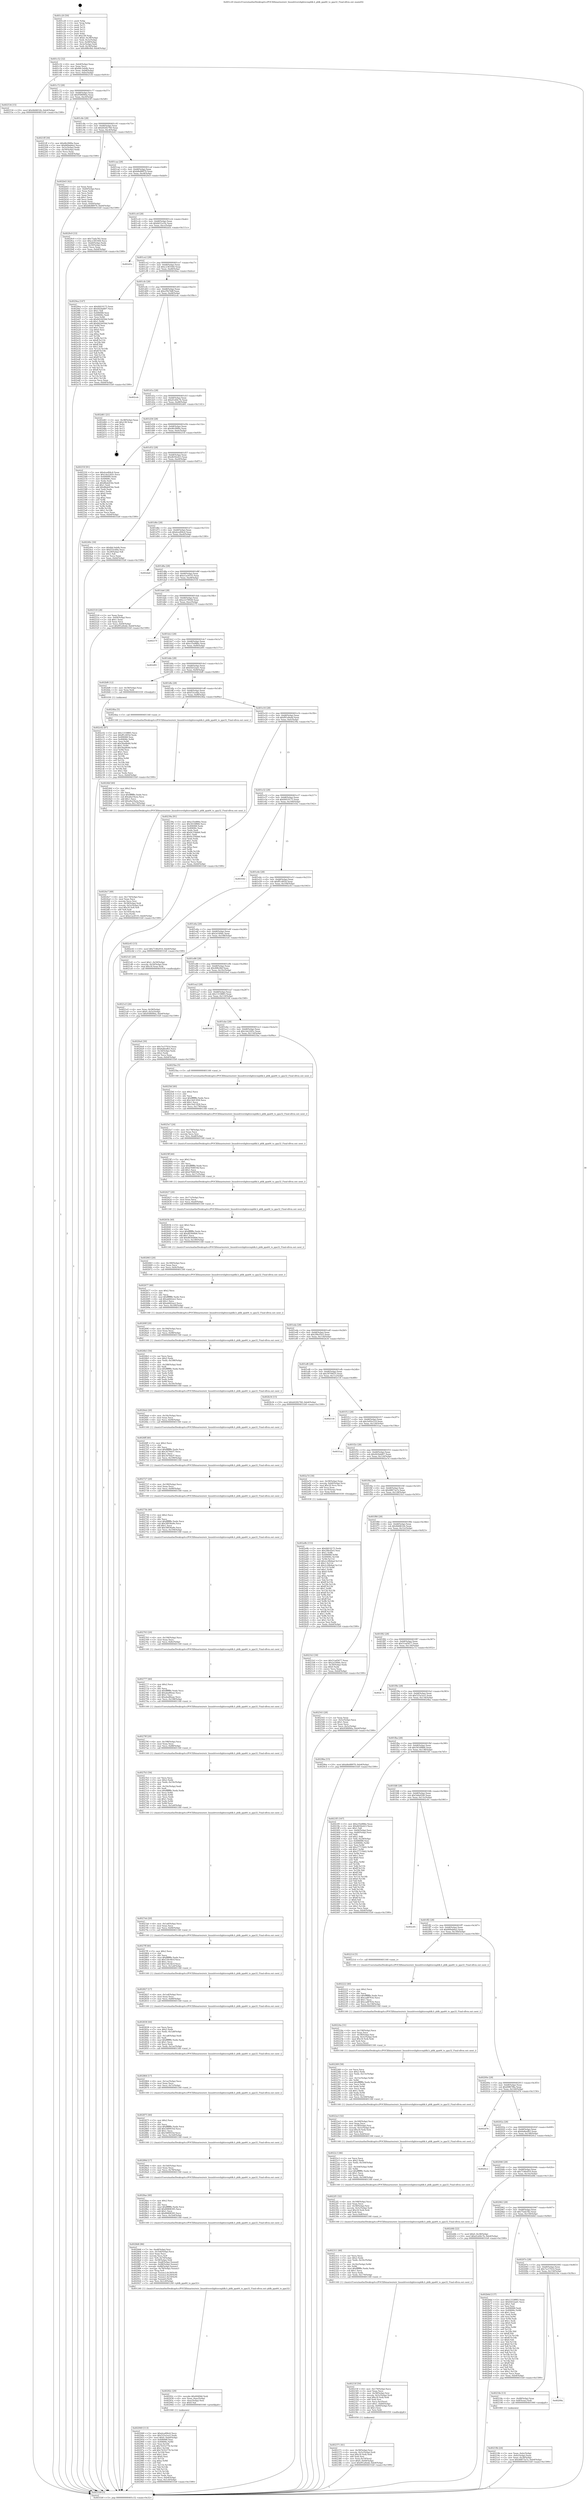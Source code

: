 digraph "0x401c20" {
  label = "0x401c20 (/mnt/c/Users/mathe/Desktop/tcc/POCII/binaries/extr_linuxdriverslightnvmpblk.h_pblk_ppa64_to_ppa32_Final-ollvm.out::main(0))"
  labelloc = "t"
  node[shape=record]

  Entry [label="",width=0.3,height=0.3,shape=circle,fillcolor=black,style=filled]
  "0x401c52" [label="{
     0x401c52 [32]\l
     | [instrs]\l
     &nbsp;&nbsp;0x401c52 \<+6\>: mov -0xb4(%rbp),%eax\l
     &nbsp;&nbsp;0x401c58 \<+2\>: mov %eax,%ecx\l
     &nbsp;&nbsp;0x401c5a \<+6\>: sub $0x8dc3eb4b,%ecx\l
     &nbsp;&nbsp;0x401c60 \<+6\>: mov %eax,-0xb8(%rbp)\l
     &nbsp;&nbsp;0x401c66 \<+6\>: mov %ecx,-0xbc(%rbp)\l
     &nbsp;&nbsp;0x401c6c \<+6\>: je 0000000000402534 \<main+0x914\>\l
  }"]
  "0x402534" [label="{
     0x402534 [15]\l
     | [instrs]\l
     &nbsp;&nbsp;0x402534 \<+10\>: movl $0x4bfd632b,-0xb4(%rbp)\l
     &nbsp;&nbsp;0x40253e \<+5\>: jmp 00000000004031b9 \<main+0x1599\>\l
  }"]
  "0x401c72" [label="{
     0x401c72 [28]\l
     | [instrs]\l
     &nbsp;&nbsp;0x401c72 \<+5\>: jmp 0000000000401c77 \<main+0x57\>\l
     &nbsp;&nbsp;0x401c77 \<+6\>: mov -0xb8(%rbp),%eax\l
     &nbsp;&nbsp;0x401c7d \<+5\>: sub $0x9580f40a,%eax\l
     &nbsp;&nbsp;0x401c82 \<+6\>: mov %eax,-0xc0(%rbp)\l
     &nbsp;&nbsp;0x401c88 \<+6\>: je 00000000004021ff \<main+0x5df\>\l
  }"]
  Exit [label="",width=0.3,height=0.3,shape=circle,fillcolor=black,style=filled,peripheries=2]
  "0x4021ff" [label="{
     0x4021ff [30]\l
     | [instrs]\l
     &nbsp;&nbsp;0x4021ff \<+5\>: mov $0xd6cf489a,%eax\l
     &nbsp;&nbsp;0x402204 \<+5\>: mov $0x669ab6a2,%ecx\l
     &nbsp;&nbsp;0x402209 \<+3\>: mov -0x5c(%rbp),%edx\l
     &nbsp;&nbsp;0x40220c \<+3\>: cmp -0x50(%rbp),%edx\l
     &nbsp;&nbsp;0x40220f \<+3\>: cmovl %ecx,%eax\l
     &nbsp;&nbsp;0x402212 \<+6\>: mov %eax,-0xb4(%rbp)\l
     &nbsp;&nbsp;0x402218 \<+5\>: jmp 00000000004031b9 \<main+0x1599\>\l
  }"]
  "0x401c8e" [label="{
     0x401c8e [28]\l
     | [instrs]\l
     &nbsp;&nbsp;0x401c8e \<+5\>: jmp 0000000000401c93 \<main+0x73\>\l
     &nbsp;&nbsp;0x401c93 \<+6\>: mov -0xb8(%rbp),%eax\l
     &nbsp;&nbsp;0x401c99 \<+5\>: sub $0xb0282760,%eax\l
     &nbsp;&nbsp;0x401c9e \<+6\>: mov %eax,-0xc4(%rbp)\l
     &nbsp;&nbsp;0x401ca4 \<+6\>: je 0000000000402b43 \<main+0xf23\>\l
  }"]
  "0x402c02" [label="{
     0x402c02 [97]\l
     | [instrs]\l
     &nbsp;&nbsp;0x402c02 \<+5\>: mov $0x13338f65,%ecx\l
     &nbsp;&nbsp;0x402c07 \<+5\>: mov $0xff1c605d,%edx\l
     &nbsp;&nbsp;0x402c0c \<+7\>: mov 0x406068,%esi\l
     &nbsp;&nbsp;0x402c13 \<+8\>: mov 0x40606c,%r8d\l
     &nbsp;&nbsp;0x402c1b \<+3\>: mov %esi,%r9d\l
     &nbsp;&nbsp;0x402c1e \<+7\>: add $0x56adfe60,%r9d\l
     &nbsp;&nbsp;0x402c25 \<+4\>: sub $0x1,%r9d\l
     &nbsp;&nbsp;0x402c29 \<+7\>: sub $0x56adfe60,%r9d\l
     &nbsp;&nbsp;0x402c30 \<+4\>: imul %r9d,%esi\l
     &nbsp;&nbsp;0x402c34 \<+3\>: and $0x1,%esi\l
     &nbsp;&nbsp;0x402c37 \<+3\>: cmp $0x0,%esi\l
     &nbsp;&nbsp;0x402c3a \<+4\>: sete %r10b\l
     &nbsp;&nbsp;0x402c3e \<+4\>: cmp $0xa,%r8d\l
     &nbsp;&nbsp;0x402c42 \<+4\>: setl %r11b\l
     &nbsp;&nbsp;0x402c46 \<+3\>: mov %r10b,%bl\l
     &nbsp;&nbsp;0x402c49 \<+3\>: and %r11b,%bl\l
     &nbsp;&nbsp;0x402c4c \<+3\>: xor %r11b,%r10b\l
     &nbsp;&nbsp;0x402c4f \<+3\>: or %r10b,%bl\l
     &nbsp;&nbsp;0x402c52 \<+3\>: test $0x1,%bl\l
     &nbsp;&nbsp;0x402c55 \<+3\>: cmovne %edx,%ecx\l
     &nbsp;&nbsp;0x402c58 \<+6\>: mov %ecx,-0xb4(%rbp)\l
     &nbsp;&nbsp;0x402c5e \<+5\>: jmp 00000000004031b9 \<main+0x1599\>\l
  }"]
  "0x402b43" [label="{
     0x402b43 [42]\l
     | [instrs]\l
     &nbsp;&nbsp;0x402b43 \<+2\>: xor %eax,%eax\l
     &nbsp;&nbsp;0x402b45 \<+6\>: mov -0xb0(%rbp),%ecx\l
     &nbsp;&nbsp;0x402b4b \<+2\>: mov %eax,%edx\l
     &nbsp;&nbsp;0x402b4d \<+2\>: sub %ecx,%edx\l
     &nbsp;&nbsp;0x402b4f \<+2\>: mov %eax,%ecx\l
     &nbsp;&nbsp;0x402b51 \<+3\>: sub $0x1,%ecx\l
     &nbsp;&nbsp;0x402b54 \<+2\>: add %ecx,%edx\l
     &nbsp;&nbsp;0x402b56 \<+2\>: sub %edx,%eax\l
     &nbsp;&nbsp;0x402b58 \<+6\>: mov %eax,-0xb0(%rbp)\l
     &nbsp;&nbsp;0x402b5e \<+10\>: movl $0xb8e88979,-0xb4(%rbp)\l
     &nbsp;&nbsp;0x402b68 \<+5\>: jmp 00000000004031b9 \<main+0x1599\>\l
  }"]
  "0x401caa" [label="{
     0x401caa [28]\l
     | [instrs]\l
     &nbsp;&nbsp;0x401caa \<+5\>: jmp 0000000000401caf \<main+0x8f\>\l
     &nbsp;&nbsp;0x401caf \<+6\>: mov -0xb8(%rbp),%eax\l
     &nbsp;&nbsp;0x401cb5 \<+5\>: sub $0xb8e88979,%eax\l
     &nbsp;&nbsp;0x401cba \<+6\>: mov %eax,-0xc8(%rbp)\l
     &nbsp;&nbsp;0x401cc0 \<+6\>: je 00000000004029c9 \<main+0xda9\>\l
  }"]
  "0x402a9b" [label="{
     0x402a9b [153]\l
     | [instrs]\l
     &nbsp;&nbsp;0x402a9b \<+5\>: mov $0xfd410175,%edx\l
     &nbsp;&nbsp;0x402aa0 \<+5\>: mov $0x29bcf5e5,%esi\l
     &nbsp;&nbsp;0x402aa5 \<+3\>: mov $0x1,%r8b\l
     &nbsp;&nbsp;0x402aa8 \<+8\>: mov 0x406068,%r9d\l
     &nbsp;&nbsp;0x402ab0 \<+8\>: mov 0x40606c,%r10d\l
     &nbsp;&nbsp;0x402ab8 \<+3\>: mov %r9d,%r11d\l
     &nbsp;&nbsp;0x402abb \<+7\>: add $0x2c28b4ad,%r11d\l
     &nbsp;&nbsp;0x402ac2 \<+4\>: sub $0x1,%r11d\l
     &nbsp;&nbsp;0x402ac6 \<+7\>: sub $0x2c28b4ad,%r11d\l
     &nbsp;&nbsp;0x402acd \<+4\>: imul %r11d,%r9d\l
     &nbsp;&nbsp;0x402ad1 \<+4\>: and $0x1,%r9d\l
     &nbsp;&nbsp;0x402ad5 \<+4\>: cmp $0x0,%r9d\l
     &nbsp;&nbsp;0x402ad9 \<+3\>: sete %bl\l
     &nbsp;&nbsp;0x402adc \<+4\>: cmp $0xa,%r10d\l
     &nbsp;&nbsp;0x402ae0 \<+4\>: setl %r14b\l
     &nbsp;&nbsp;0x402ae4 \<+3\>: mov %bl,%r15b\l
     &nbsp;&nbsp;0x402ae7 \<+4\>: xor $0xff,%r15b\l
     &nbsp;&nbsp;0x402aeb \<+3\>: mov %r14b,%r12b\l
     &nbsp;&nbsp;0x402aee \<+4\>: xor $0xff,%r12b\l
     &nbsp;&nbsp;0x402af2 \<+4\>: xor $0x1,%r8b\l
     &nbsp;&nbsp;0x402af6 \<+3\>: mov %r15b,%r13b\l
     &nbsp;&nbsp;0x402af9 \<+4\>: and $0xff,%r13b\l
     &nbsp;&nbsp;0x402afd \<+3\>: and %r8b,%bl\l
     &nbsp;&nbsp;0x402b00 \<+3\>: mov %r12b,%al\l
     &nbsp;&nbsp;0x402b03 \<+2\>: and $0xff,%al\l
     &nbsp;&nbsp;0x402b05 \<+3\>: and %r8b,%r14b\l
     &nbsp;&nbsp;0x402b08 \<+3\>: or %bl,%r13b\l
     &nbsp;&nbsp;0x402b0b \<+3\>: or %r14b,%al\l
     &nbsp;&nbsp;0x402b0e \<+3\>: xor %al,%r13b\l
     &nbsp;&nbsp;0x402b11 \<+3\>: or %r12b,%r15b\l
     &nbsp;&nbsp;0x402b14 \<+4\>: xor $0xff,%r15b\l
     &nbsp;&nbsp;0x402b18 \<+4\>: or $0x1,%r8b\l
     &nbsp;&nbsp;0x402b1c \<+3\>: and %r8b,%r15b\l
     &nbsp;&nbsp;0x402b1f \<+3\>: or %r15b,%r13b\l
     &nbsp;&nbsp;0x402b22 \<+4\>: test $0x1,%r13b\l
     &nbsp;&nbsp;0x402b26 \<+3\>: cmovne %esi,%edx\l
     &nbsp;&nbsp;0x402b29 \<+6\>: mov %edx,-0xb4(%rbp)\l
     &nbsp;&nbsp;0x402b2f \<+5\>: jmp 00000000004031b9 \<main+0x1599\>\l
  }"]
  "0x4029c9" [label="{
     0x4029c9 [33]\l
     | [instrs]\l
     &nbsp;&nbsp;0x4029c9 \<+5\>: mov $0x75afa782,%eax\l
     &nbsp;&nbsp;0x4029ce \<+5\>: mov $0xc2383564,%ecx\l
     &nbsp;&nbsp;0x4029d3 \<+6\>: mov -0xb0(%rbp),%edx\l
     &nbsp;&nbsp;0x4029d9 \<+3\>: cmp -0x50(%rbp),%edx\l
     &nbsp;&nbsp;0x4029dc \<+3\>: cmovl %ecx,%eax\l
     &nbsp;&nbsp;0x4029df \<+6\>: mov %eax,-0xb4(%rbp)\l
     &nbsp;&nbsp;0x4029e5 \<+5\>: jmp 00000000004031b9 \<main+0x1599\>\l
  }"]
  "0x401cc6" [label="{
     0x401cc6 [28]\l
     | [instrs]\l
     &nbsp;&nbsp;0x401cc6 \<+5\>: jmp 0000000000401ccb \<main+0xab\>\l
     &nbsp;&nbsp;0x401ccb \<+6\>: mov -0xb8(%rbp),%eax\l
     &nbsp;&nbsp;0x401cd1 \<+5\>: sub $0xbb51a1fe,%eax\l
     &nbsp;&nbsp;0x401cd6 \<+6\>: mov %eax,-0xcc(%rbp)\l
     &nbsp;&nbsp;0x401cdc \<+6\>: je 0000000000402d3c \<main+0x111c\>\l
  }"]
  "0x402949" [label="{
     0x402949 [113]\l
     | [instrs]\l
     &nbsp;&nbsp;0x402949 \<+5\>: mov $0xdced94c6,%ecx\l
     &nbsp;&nbsp;0x40294e \<+5\>: mov $0x525a3ce5,%edx\l
     &nbsp;&nbsp;0x402953 \<+10\>: movl $0x0,-0xb0(%rbp)\l
     &nbsp;&nbsp;0x40295d \<+7\>: mov 0x406068,%esi\l
     &nbsp;&nbsp;0x402964 \<+8\>: mov 0x40606c,%r8d\l
     &nbsp;&nbsp;0x40296c \<+3\>: mov %esi,%r10d\l
     &nbsp;&nbsp;0x40296f \<+7\>: sub $0x74352776,%r10d\l
     &nbsp;&nbsp;0x402976 \<+4\>: sub $0x1,%r10d\l
     &nbsp;&nbsp;0x40297a \<+7\>: add $0x74352776,%r10d\l
     &nbsp;&nbsp;0x402981 \<+4\>: imul %r10d,%esi\l
     &nbsp;&nbsp;0x402985 \<+3\>: and $0x1,%esi\l
     &nbsp;&nbsp;0x402988 \<+3\>: cmp $0x0,%esi\l
     &nbsp;&nbsp;0x40298b \<+4\>: sete %r11b\l
     &nbsp;&nbsp;0x40298f \<+4\>: cmp $0xa,%r8d\l
     &nbsp;&nbsp;0x402993 \<+3\>: setl %bl\l
     &nbsp;&nbsp;0x402996 \<+3\>: mov %r11b,%r14b\l
     &nbsp;&nbsp;0x402999 \<+3\>: and %bl,%r14b\l
     &nbsp;&nbsp;0x40299c \<+3\>: xor %bl,%r11b\l
     &nbsp;&nbsp;0x40299f \<+3\>: or %r11b,%r14b\l
     &nbsp;&nbsp;0x4029a2 \<+4\>: test $0x1,%r14b\l
     &nbsp;&nbsp;0x4029a6 \<+3\>: cmovne %edx,%ecx\l
     &nbsp;&nbsp;0x4029a9 \<+6\>: mov %ecx,-0xb4(%rbp)\l
     &nbsp;&nbsp;0x4029af \<+6\>: mov %eax,-0x1c4(%rbp)\l
     &nbsp;&nbsp;0x4029b5 \<+5\>: jmp 00000000004031b9 \<main+0x1599\>\l
  }"]
  "0x402d3c" [label="{
     0x402d3c\l
  }", style=dashed]
  "0x401ce2" [label="{
     0x401ce2 [28]\l
     | [instrs]\l
     &nbsp;&nbsp;0x401ce2 \<+5\>: jmp 0000000000401ce7 \<main+0xc7\>\l
     &nbsp;&nbsp;0x401ce7 \<+6\>: mov -0xb8(%rbp),%eax\l
     &nbsp;&nbsp;0x401ced \<+5\>: sub $0xc2383564,%eax\l
     &nbsp;&nbsp;0x401cf2 \<+6\>: mov %eax,-0xd0(%rbp)\l
     &nbsp;&nbsp;0x401cf8 \<+6\>: je 00000000004029ea \<main+0xdca\>\l
  }"]
  "0x40292c" [label="{
     0x40292c [29]\l
     | [instrs]\l
     &nbsp;&nbsp;0x40292c \<+10\>: movabs $0x4040b6,%rdi\l
     &nbsp;&nbsp;0x402936 \<+6\>: mov %eax,-0xac(%rbp)\l
     &nbsp;&nbsp;0x40293c \<+6\>: mov -0xac(%rbp),%esi\l
     &nbsp;&nbsp;0x402942 \<+2\>: mov $0x0,%al\l
     &nbsp;&nbsp;0x402944 \<+5\>: call 0000000000401040 \<printf@plt\>\l
     | [calls]\l
     &nbsp;&nbsp;0x401040 \{1\} (unknown)\l
  }"]
  "0x4029ea" [label="{
     0x4029ea [147]\l
     | [instrs]\l
     &nbsp;&nbsp;0x4029ea \<+5\>: mov $0xfd410175,%eax\l
     &nbsp;&nbsp;0x4029ef \<+5\>: mov $0x442bdd07,%ecx\l
     &nbsp;&nbsp;0x4029f4 \<+2\>: mov $0x1,%dl\l
     &nbsp;&nbsp;0x4029f6 \<+7\>: mov 0x406068,%esi\l
     &nbsp;&nbsp;0x4029fd \<+7\>: mov 0x40606c,%edi\l
     &nbsp;&nbsp;0x402a04 \<+3\>: mov %esi,%r8d\l
     &nbsp;&nbsp;0x402a07 \<+7\>: sub $0x8d24456d,%r8d\l
     &nbsp;&nbsp;0x402a0e \<+4\>: sub $0x1,%r8d\l
     &nbsp;&nbsp;0x402a12 \<+7\>: add $0x8d24456d,%r8d\l
     &nbsp;&nbsp;0x402a19 \<+4\>: imul %r8d,%esi\l
     &nbsp;&nbsp;0x402a1d \<+3\>: and $0x1,%esi\l
     &nbsp;&nbsp;0x402a20 \<+3\>: cmp $0x0,%esi\l
     &nbsp;&nbsp;0x402a23 \<+4\>: sete %r9b\l
     &nbsp;&nbsp;0x402a27 \<+3\>: cmp $0xa,%edi\l
     &nbsp;&nbsp;0x402a2a \<+4\>: setl %r10b\l
     &nbsp;&nbsp;0x402a2e \<+3\>: mov %r9b,%r11b\l
     &nbsp;&nbsp;0x402a31 \<+4\>: xor $0xff,%r11b\l
     &nbsp;&nbsp;0x402a35 \<+3\>: mov %r10b,%bl\l
     &nbsp;&nbsp;0x402a38 \<+3\>: xor $0xff,%bl\l
     &nbsp;&nbsp;0x402a3b \<+3\>: xor $0x1,%dl\l
     &nbsp;&nbsp;0x402a3e \<+3\>: mov %r11b,%r14b\l
     &nbsp;&nbsp;0x402a41 \<+4\>: and $0xff,%r14b\l
     &nbsp;&nbsp;0x402a45 \<+3\>: and %dl,%r9b\l
     &nbsp;&nbsp;0x402a48 \<+3\>: mov %bl,%r15b\l
     &nbsp;&nbsp;0x402a4b \<+4\>: and $0xff,%r15b\l
     &nbsp;&nbsp;0x402a4f \<+3\>: and %dl,%r10b\l
     &nbsp;&nbsp;0x402a52 \<+3\>: or %r9b,%r14b\l
     &nbsp;&nbsp;0x402a55 \<+3\>: or %r10b,%r15b\l
     &nbsp;&nbsp;0x402a58 \<+3\>: xor %r15b,%r14b\l
     &nbsp;&nbsp;0x402a5b \<+3\>: or %bl,%r11b\l
     &nbsp;&nbsp;0x402a5e \<+4\>: xor $0xff,%r11b\l
     &nbsp;&nbsp;0x402a62 \<+3\>: or $0x1,%dl\l
     &nbsp;&nbsp;0x402a65 \<+3\>: and %dl,%r11b\l
     &nbsp;&nbsp;0x402a68 \<+3\>: or %r11b,%r14b\l
     &nbsp;&nbsp;0x402a6b \<+4\>: test $0x1,%r14b\l
     &nbsp;&nbsp;0x402a6f \<+3\>: cmovne %ecx,%eax\l
     &nbsp;&nbsp;0x402a72 \<+6\>: mov %eax,-0xb4(%rbp)\l
     &nbsp;&nbsp;0x402a78 \<+5\>: jmp 00000000004031b9 \<main+0x1599\>\l
  }"]
  "0x401cfe" [label="{
     0x401cfe [28]\l
     | [instrs]\l
     &nbsp;&nbsp;0x401cfe \<+5\>: jmp 0000000000401d03 \<main+0xe3\>\l
     &nbsp;&nbsp;0x401d03 \<+6\>: mov -0xb8(%rbp),%eax\l
     &nbsp;&nbsp;0x401d09 \<+5\>: sub $0xcf5b7b8f,%eax\l
     &nbsp;&nbsp;0x401d0e \<+6\>: mov %eax,-0xd4(%rbp)\l
     &nbsp;&nbsp;0x401d14 \<+6\>: je 0000000000402cdc \<main+0x10bc\>\l
  }"]
  "0x4028d6" [label="{
     0x4028d6 [86]\l
     | [instrs]\l
     &nbsp;&nbsp;0x4028d6 \<+7\>: lea -0xa8(%rbp),%rsi\l
     &nbsp;&nbsp;0x4028dd \<+6\>: mov -0x1b4(%rbp),%ecx\l
     &nbsp;&nbsp;0x4028e3 \<+3\>: imul %eax,%ecx\l
     &nbsp;&nbsp;0x4028e6 \<+3\>: movslq %ecx,%r9\l
     &nbsp;&nbsp;0x4028e9 \<+4\>: mov %r9,-0x70(%rbp)\l
     &nbsp;&nbsp;0x4028ed \<+4\>: mov -0x58(%rbp),%rdi\l
     &nbsp;&nbsp;0x4028f1 \<+7\>: movups -0xa8(%rbp),%xmm0\l
     &nbsp;&nbsp;0x4028f8 \<+7\>: movups -0x98(%rbp),%xmm1\l
     &nbsp;&nbsp;0x4028ff \<+7\>: movups -0x88(%rbp),%xmm2\l
     &nbsp;&nbsp;0x402906 \<+4\>: movups -0x78(%rbp),%xmm3\l
     &nbsp;&nbsp;0x40290a \<+3\>: mov %rsp,%r9\l
     &nbsp;&nbsp;0x40290d \<+5\>: movups %xmm3,0x30(%r9)\l
     &nbsp;&nbsp;0x402912 \<+5\>: movups %xmm2,0x20(%r9)\l
     &nbsp;&nbsp;0x402917 \<+5\>: movups %xmm1,0x10(%r9)\l
     &nbsp;&nbsp;0x40291c \<+4\>: movups %xmm0,(%r9)\l
     &nbsp;&nbsp;0x402920 \<+7\>: mov %rsi,-0x1c0(%rbp)\l
     &nbsp;&nbsp;0x402927 \<+5\>: call 0000000000401240 \<pblk_ppa64_to_ppa32\>\l
     | [calls]\l
     &nbsp;&nbsp;0x401240 \{1\} (/mnt/c/Users/mathe/Desktop/tcc/POCII/binaries/extr_linuxdriverslightnvmpblk.h_pblk_ppa64_to_ppa32_Final-ollvm.out::pblk_ppa64_to_ppa32)\l
  }"]
  "0x402cdc" [label="{
     0x402cdc\l
  }", style=dashed]
  "0x401d1a" [label="{
     0x401d1a [28]\l
     | [instrs]\l
     &nbsp;&nbsp;0x401d1a \<+5\>: jmp 0000000000401d1f \<main+0xff\>\l
     &nbsp;&nbsp;0x401d1f \<+6\>: mov -0xb8(%rbp),%eax\l
     &nbsp;&nbsp;0x401d25 \<+5\>: sub $0xd1e64c7b,%eax\l
     &nbsp;&nbsp;0x401d2a \<+6\>: mov %eax,-0xd8(%rbp)\l
     &nbsp;&nbsp;0x401d30 \<+6\>: je 0000000000402d61 \<main+0x1141\>\l
  }"]
  "0x4028ae" [label="{
     0x4028ae [40]\l
     | [instrs]\l
     &nbsp;&nbsp;0x4028ae \<+5\>: mov $0x2,%ecx\l
     &nbsp;&nbsp;0x4028b3 \<+1\>: cltd\l
     &nbsp;&nbsp;0x4028b4 \<+2\>: idiv %ecx\l
     &nbsp;&nbsp;0x4028b6 \<+6\>: imul $0xfffffffe,%edx,%ecx\l
     &nbsp;&nbsp;0x4028bc \<+6\>: add $0x80808395,%ecx\l
     &nbsp;&nbsp;0x4028c2 \<+3\>: add $0x1,%ecx\l
     &nbsp;&nbsp;0x4028c5 \<+6\>: sub $0x80808395,%ecx\l
     &nbsp;&nbsp;0x4028cb \<+6\>: mov %ecx,-0x1b4(%rbp)\l
     &nbsp;&nbsp;0x4028d1 \<+5\>: call 0000000000401160 \<next_i\>\l
     | [calls]\l
     &nbsp;&nbsp;0x401160 \{1\} (/mnt/c/Users/mathe/Desktop/tcc/POCII/binaries/extr_linuxdriverslightnvmpblk.h_pblk_ppa64_to_ppa32_Final-ollvm.out::next_i)\l
  }"]
  "0x402d61" [label="{
     0x402d61 [21]\l
     | [instrs]\l
     &nbsp;&nbsp;0x402d61 \<+3\>: mov -0x38(%rbp),%eax\l
     &nbsp;&nbsp;0x402d64 \<+7\>: add $0x238,%rsp\l
     &nbsp;&nbsp;0x402d6b \<+1\>: pop %rbx\l
     &nbsp;&nbsp;0x402d6c \<+2\>: pop %r12\l
     &nbsp;&nbsp;0x402d6e \<+2\>: pop %r13\l
     &nbsp;&nbsp;0x402d70 \<+2\>: pop %r14\l
     &nbsp;&nbsp;0x402d72 \<+2\>: pop %r15\l
     &nbsp;&nbsp;0x402d74 \<+1\>: pop %rbp\l
     &nbsp;&nbsp;0x402d75 \<+1\>: ret\l
  }"]
  "0x401d36" [label="{
     0x401d36 [28]\l
     | [instrs]\l
     &nbsp;&nbsp;0x401d36 \<+5\>: jmp 0000000000401d3b \<main+0x11b\>\l
     &nbsp;&nbsp;0x401d3b \<+6\>: mov -0xb8(%rbp),%eax\l
     &nbsp;&nbsp;0x401d41 \<+5\>: sub $0xd6cf489a,%eax\l
     &nbsp;&nbsp;0x401d46 \<+6\>: mov %eax,-0xdc(%rbp)\l
     &nbsp;&nbsp;0x401d4c \<+6\>: je 000000000040255f \<main+0x93f\>\l
  }"]
  "0x40289d" [label="{
     0x40289d [17]\l
     | [instrs]\l
     &nbsp;&nbsp;0x40289d \<+6\>: mov -0x1b0(%rbp),%ecx\l
     &nbsp;&nbsp;0x4028a3 \<+3\>: imul %eax,%ecx\l
     &nbsp;&nbsp;0x4028a6 \<+3\>: mov %ecx,-0x78(%rbp)\l
     &nbsp;&nbsp;0x4028a9 \<+5\>: call 0000000000401160 \<next_i\>\l
     | [calls]\l
     &nbsp;&nbsp;0x401160 \{1\} (/mnt/c/Users/mathe/Desktop/tcc/POCII/binaries/extr_linuxdriverslightnvmpblk.h_pblk_ppa64_to_ppa32_Final-ollvm.out::next_i)\l
  }"]
  "0x40255f" [label="{
     0x40255f [91]\l
     | [instrs]\l
     &nbsp;&nbsp;0x40255f \<+5\>: mov $0xdced94c6,%eax\l
     &nbsp;&nbsp;0x402564 \<+5\>: mov $0x1de2265c,%ecx\l
     &nbsp;&nbsp;0x402569 \<+7\>: mov 0x406068,%edx\l
     &nbsp;&nbsp;0x402570 \<+7\>: mov 0x40606c,%esi\l
     &nbsp;&nbsp;0x402577 \<+2\>: mov %edx,%edi\l
     &nbsp;&nbsp;0x402579 \<+6\>: sub $0x86ab454e,%edi\l
     &nbsp;&nbsp;0x40257f \<+3\>: sub $0x1,%edi\l
     &nbsp;&nbsp;0x402582 \<+6\>: add $0x86ab454e,%edi\l
     &nbsp;&nbsp;0x402588 \<+3\>: imul %edi,%edx\l
     &nbsp;&nbsp;0x40258b \<+3\>: and $0x1,%edx\l
     &nbsp;&nbsp;0x40258e \<+3\>: cmp $0x0,%edx\l
     &nbsp;&nbsp;0x402591 \<+4\>: sete %r8b\l
     &nbsp;&nbsp;0x402595 \<+3\>: cmp $0xa,%esi\l
     &nbsp;&nbsp;0x402598 \<+4\>: setl %r9b\l
     &nbsp;&nbsp;0x40259c \<+3\>: mov %r8b,%r10b\l
     &nbsp;&nbsp;0x40259f \<+3\>: and %r9b,%r10b\l
     &nbsp;&nbsp;0x4025a2 \<+3\>: xor %r9b,%r8b\l
     &nbsp;&nbsp;0x4025a5 \<+3\>: or %r8b,%r10b\l
     &nbsp;&nbsp;0x4025a8 \<+4\>: test $0x1,%r10b\l
     &nbsp;&nbsp;0x4025ac \<+3\>: cmovne %ecx,%eax\l
     &nbsp;&nbsp;0x4025af \<+6\>: mov %eax,-0xb4(%rbp)\l
     &nbsp;&nbsp;0x4025b5 \<+5\>: jmp 00000000004031b9 \<main+0x1599\>\l
  }"]
  "0x401d52" [label="{
     0x401d52 [28]\l
     | [instrs]\l
     &nbsp;&nbsp;0x401d52 \<+5\>: jmp 0000000000401d57 \<main+0x137\>\l
     &nbsp;&nbsp;0x401d57 \<+6\>: mov -0xb8(%rbp),%eax\l
     &nbsp;&nbsp;0x401d5d \<+5\>: sub $0xdb50ed23,%eax\l
     &nbsp;&nbsp;0x401d62 \<+6\>: mov %eax,-0xe0(%rbp)\l
     &nbsp;&nbsp;0x401d68 \<+6\>: je 000000000040249c \<main+0x87c\>\l
  }"]
  "0x402875" [label="{
     0x402875 [40]\l
     | [instrs]\l
     &nbsp;&nbsp;0x402875 \<+5\>: mov $0x2,%ecx\l
     &nbsp;&nbsp;0x40287a \<+1\>: cltd\l
     &nbsp;&nbsp;0x40287b \<+2\>: idiv %ecx\l
     &nbsp;&nbsp;0x40287d \<+6\>: imul $0xfffffffe,%edx,%ecx\l
     &nbsp;&nbsp;0x402883 \<+6\>: add $0x54f0935d,%ecx\l
     &nbsp;&nbsp;0x402889 \<+3\>: add $0x1,%ecx\l
     &nbsp;&nbsp;0x40288c \<+6\>: sub $0x54f0935d,%ecx\l
     &nbsp;&nbsp;0x402892 \<+6\>: mov %ecx,-0x1b0(%rbp)\l
     &nbsp;&nbsp;0x402898 \<+5\>: call 0000000000401160 \<next_i\>\l
     | [calls]\l
     &nbsp;&nbsp;0x401160 \{1\} (/mnt/c/Users/mathe/Desktop/tcc/POCII/binaries/extr_linuxdriverslightnvmpblk.h_pblk_ppa64_to_ppa32_Final-ollvm.out::next_i)\l
  }"]
  "0x40249c" [label="{
     0x40249c [30]\l
     | [instrs]\l
     &nbsp;&nbsp;0x40249c \<+5\>: mov $0x8dc3eb4b,%eax\l
     &nbsp;&nbsp;0x4024a1 \<+5\>: mov $0xf33cefda,%ecx\l
     &nbsp;&nbsp;0x4024a6 \<+3\>: mov -0x29(%rbp),%dl\l
     &nbsp;&nbsp;0x4024a9 \<+3\>: test $0x1,%dl\l
     &nbsp;&nbsp;0x4024ac \<+3\>: cmovne %ecx,%eax\l
     &nbsp;&nbsp;0x4024af \<+6\>: mov %eax,-0xb4(%rbp)\l
     &nbsp;&nbsp;0x4024b5 \<+5\>: jmp 00000000004031b9 \<main+0x1599\>\l
  }"]
  "0x401d6e" [label="{
     0x401d6e [28]\l
     | [instrs]\l
     &nbsp;&nbsp;0x401d6e \<+5\>: jmp 0000000000401d73 \<main+0x153\>\l
     &nbsp;&nbsp;0x401d73 \<+6\>: mov -0xb8(%rbp),%eax\l
     &nbsp;&nbsp;0x401d79 \<+5\>: sub $0xdced94c6,%eax\l
     &nbsp;&nbsp;0x401d7e \<+6\>: mov %eax,-0xe4(%rbp)\l
     &nbsp;&nbsp;0x401d84 \<+6\>: je 0000000000402da0 \<main+0x1180\>\l
  }"]
  "0x402864" [label="{
     0x402864 [17]\l
     | [instrs]\l
     &nbsp;&nbsp;0x402864 \<+6\>: mov -0x1ac(%rbp),%ecx\l
     &nbsp;&nbsp;0x40286a \<+3\>: imul %eax,%ecx\l
     &nbsp;&nbsp;0x40286d \<+3\>: mov %ecx,-0x7c(%rbp)\l
     &nbsp;&nbsp;0x402870 \<+5\>: call 0000000000401160 \<next_i\>\l
     | [calls]\l
     &nbsp;&nbsp;0x401160 \{1\} (/mnt/c/Users/mathe/Desktop/tcc/POCII/binaries/extr_linuxdriverslightnvmpblk.h_pblk_ppa64_to_ppa32_Final-ollvm.out::next_i)\l
  }"]
  "0x402da0" [label="{
     0x402da0\l
  }", style=dashed]
  "0x401d8a" [label="{
     0x401d8a [28]\l
     | [instrs]\l
     &nbsp;&nbsp;0x401d8a \<+5\>: jmp 0000000000401d8f \<main+0x16f\>\l
     &nbsp;&nbsp;0x401d8f \<+6\>: mov -0xb8(%rbp),%eax\l
     &nbsp;&nbsp;0x401d95 \<+5\>: sub $0xe1ac6535,%eax\l
     &nbsp;&nbsp;0x401d9a \<+6\>: mov %eax,-0xe8(%rbp)\l
     &nbsp;&nbsp;0x401da0 \<+6\>: je 0000000000402518 \<main+0x8f8\>\l
  }"]
  "0x402838" [label="{
     0x402838 [44]\l
     | [instrs]\l
     &nbsp;&nbsp;0x402838 \<+2\>: xor %ecx,%ecx\l
     &nbsp;&nbsp;0x40283a \<+5\>: mov $0x2,%edx\l
     &nbsp;&nbsp;0x40283f \<+6\>: mov %edx,-0x1a8(%rbp)\l
     &nbsp;&nbsp;0x402845 \<+1\>: cltd\l
     &nbsp;&nbsp;0x402846 \<+6\>: mov -0x1a8(%rbp),%edi\l
     &nbsp;&nbsp;0x40284c \<+2\>: idiv %edi\l
     &nbsp;&nbsp;0x40284e \<+6\>: imul $0xfffffffe,%edx,%edx\l
     &nbsp;&nbsp;0x402854 \<+3\>: sub $0x1,%ecx\l
     &nbsp;&nbsp;0x402857 \<+2\>: sub %ecx,%edx\l
     &nbsp;&nbsp;0x402859 \<+6\>: mov %edx,-0x1ac(%rbp)\l
     &nbsp;&nbsp;0x40285f \<+5\>: call 0000000000401160 \<next_i\>\l
     | [calls]\l
     &nbsp;&nbsp;0x401160 \{1\} (/mnt/c/Users/mathe/Desktop/tcc/POCII/binaries/extr_linuxdriverslightnvmpblk.h_pblk_ppa64_to_ppa32_Final-ollvm.out::next_i)\l
  }"]
  "0x402518" [label="{
     0x402518 [28]\l
     | [instrs]\l
     &nbsp;&nbsp;0x402518 \<+2\>: xor %eax,%eax\l
     &nbsp;&nbsp;0x40251a \<+3\>: mov -0x64(%rbp),%ecx\l
     &nbsp;&nbsp;0x40251d \<+3\>: sub $0x1,%eax\l
     &nbsp;&nbsp;0x402520 \<+2\>: sub %eax,%ecx\l
     &nbsp;&nbsp;0x402522 \<+3\>: mov %ecx,-0x64(%rbp)\l
     &nbsp;&nbsp;0x402525 \<+10\>: movl $0xf91a9edd,-0xb4(%rbp)\l
     &nbsp;&nbsp;0x40252f \<+5\>: jmp 00000000004031b9 \<main+0x1599\>\l
  }"]
  "0x401da6" [label="{
     0x401da6 [28]\l
     | [instrs]\l
     &nbsp;&nbsp;0x401da6 \<+5\>: jmp 0000000000401dab \<main+0x18b\>\l
     &nbsp;&nbsp;0x401dab \<+6\>: mov -0xb8(%rbp),%eax\l
     &nbsp;&nbsp;0x401db1 \<+5\>: sub $0xe2278928,%eax\l
     &nbsp;&nbsp;0x401db6 \<+6\>: mov %eax,-0xec(%rbp)\l
     &nbsp;&nbsp;0x401dbc \<+6\>: je 000000000040217f \<main+0x55f\>\l
  }"]
  "0x402827" [label="{
     0x402827 [17]\l
     | [instrs]\l
     &nbsp;&nbsp;0x402827 \<+6\>: mov -0x1a4(%rbp),%ecx\l
     &nbsp;&nbsp;0x40282d \<+3\>: imul %eax,%ecx\l
     &nbsp;&nbsp;0x402830 \<+3\>: mov %ecx,-0x80(%rbp)\l
     &nbsp;&nbsp;0x402833 \<+5\>: call 0000000000401160 \<next_i\>\l
     | [calls]\l
     &nbsp;&nbsp;0x401160 \{1\} (/mnt/c/Users/mathe/Desktop/tcc/POCII/binaries/extr_linuxdriverslightnvmpblk.h_pblk_ppa64_to_ppa32_Final-ollvm.out::next_i)\l
  }"]
  "0x40217f" [label="{
     0x40217f\l
  }", style=dashed]
  "0x401dc2" [label="{
     0x401dc2 [28]\l
     | [instrs]\l
     &nbsp;&nbsp;0x401dc2 \<+5\>: jmp 0000000000401dc7 \<main+0x1a7\>\l
     &nbsp;&nbsp;0x401dc7 \<+6\>: mov -0xb8(%rbp),%eax\l
     &nbsp;&nbsp;0x401dcd \<+5\>: sub $0xe35e886e,%eax\l
     &nbsp;&nbsp;0x401dd2 \<+6\>: mov %eax,-0xf0(%rbp)\l
     &nbsp;&nbsp;0x401dd8 \<+6\>: je 0000000000402d91 \<main+0x1171\>\l
  }"]
  "0x4027ff" [label="{
     0x4027ff [40]\l
     | [instrs]\l
     &nbsp;&nbsp;0x4027ff \<+5\>: mov $0x2,%ecx\l
     &nbsp;&nbsp;0x402804 \<+1\>: cltd\l
     &nbsp;&nbsp;0x402805 \<+2\>: idiv %ecx\l
     &nbsp;&nbsp;0x402807 \<+6\>: imul $0xfffffffe,%edx,%ecx\l
     &nbsp;&nbsp;0x40280d \<+6\>: sub $0x530c4b1f,%ecx\l
     &nbsp;&nbsp;0x402813 \<+3\>: add $0x1,%ecx\l
     &nbsp;&nbsp;0x402816 \<+6\>: add $0x530c4b1f,%ecx\l
     &nbsp;&nbsp;0x40281c \<+6\>: mov %ecx,-0x1a4(%rbp)\l
     &nbsp;&nbsp;0x402822 \<+5\>: call 0000000000401160 \<next_i\>\l
     | [calls]\l
     &nbsp;&nbsp;0x401160 \{1\} (/mnt/c/Users/mathe/Desktop/tcc/POCII/binaries/extr_linuxdriverslightnvmpblk.h_pblk_ppa64_to_ppa32_Final-ollvm.out::next_i)\l
  }"]
  "0x402d91" [label="{
     0x402d91\l
  }", style=dashed]
  "0x401dde" [label="{
     0x401dde [28]\l
     | [instrs]\l
     &nbsp;&nbsp;0x401dde \<+5\>: jmp 0000000000401de3 \<main+0x1c3\>\l
     &nbsp;&nbsp;0x401de3 \<+6\>: mov -0xb8(%rbp),%eax\l
     &nbsp;&nbsp;0x401de9 \<+5\>: sub $0xf2b52ad1,%eax\l
     &nbsp;&nbsp;0x401dee \<+6\>: mov %eax,-0xf4(%rbp)\l
     &nbsp;&nbsp;0x401df4 \<+6\>: je 0000000000402bf6 \<main+0xfd6\>\l
  }"]
  "0x4027eb" [label="{
     0x4027eb [20]\l
     | [instrs]\l
     &nbsp;&nbsp;0x4027eb \<+6\>: mov -0x1a0(%rbp),%ecx\l
     &nbsp;&nbsp;0x4027f1 \<+3\>: imul %eax,%ecx\l
     &nbsp;&nbsp;0x4027f4 \<+6\>: mov %ecx,-0x84(%rbp)\l
     &nbsp;&nbsp;0x4027fa \<+5\>: call 0000000000401160 \<next_i\>\l
     | [calls]\l
     &nbsp;&nbsp;0x401160 \{1\} (/mnt/c/Users/mathe/Desktop/tcc/POCII/binaries/extr_linuxdriverslightnvmpblk.h_pblk_ppa64_to_ppa32_Final-ollvm.out::next_i)\l
  }"]
  "0x402bf6" [label="{
     0x402bf6 [12]\l
     | [instrs]\l
     &nbsp;&nbsp;0x402bf6 \<+4\>: mov -0x58(%rbp),%rax\l
     &nbsp;&nbsp;0x402bfa \<+3\>: mov %rax,%rdi\l
     &nbsp;&nbsp;0x402bfd \<+5\>: call 0000000000401030 \<free@plt\>\l
     | [calls]\l
     &nbsp;&nbsp;0x401030 \{1\} (unknown)\l
  }"]
  "0x401dfa" [label="{
     0x401dfa [28]\l
     | [instrs]\l
     &nbsp;&nbsp;0x401dfa \<+5\>: jmp 0000000000401dff \<main+0x1df\>\l
     &nbsp;&nbsp;0x401dff \<+6\>: mov -0xb8(%rbp),%eax\l
     &nbsp;&nbsp;0x401e05 \<+5\>: sub $0xf33cefda,%eax\l
     &nbsp;&nbsp;0x401e0a \<+6\>: mov %eax,-0xf8(%rbp)\l
     &nbsp;&nbsp;0x401e10 \<+6\>: je 00000000004024ba \<main+0x89a\>\l
  }"]
  "0x4027b3" [label="{
     0x4027b3 [56]\l
     | [instrs]\l
     &nbsp;&nbsp;0x4027b3 \<+2\>: xor %ecx,%ecx\l
     &nbsp;&nbsp;0x4027b5 \<+5\>: mov $0x2,%edx\l
     &nbsp;&nbsp;0x4027ba \<+6\>: mov %edx,-0x19c(%rbp)\l
     &nbsp;&nbsp;0x4027c0 \<+1\>: cltd\l
     &nbsp;&nbsp;0x4027c1 \<+6\>: mov -0x19c(%rbp),%edi\l
     &nbsp;&nbsp;0x4027c7 \<+2\>: idiv %edi\l
     &nbsp;&nbsp;0x4027c9 \<+6\>: imul $0xfffffffe,%edx,%edx\l
     &nbsp;&nbsp;0x4027cf \<+3\>: mov %ecx,%r8d\l
     &nbsp;&nbsp;0x4027d2 \<+3\>: sub %edx,%r8d\l
     &nbsp;&nbsp;0x4027d5 \<+2\>: mov %ecx,%edx\l
     &nbsp;&nbsp;0x4027d7 \<+3\>: sub $0x1,%edx\l
     &nbsp;&nbsp;0x4027da \<+3\>: add %edx,%r8d\l
     &nbsp;&nbsp;0x4027dd \<+3\>: sub %r8d,%ecx\l
     &nbsp;&nbsp;0x4027e0 \<+6\>: mov %ecx,-0x1a0(%rbp)\l
     &nbsp;&nbsp;0x4027e6 \<+5\>: call 0000000000401160 \<next_i\>\l
     | [calls]\l
     &nbsp;&nbsp;0x401160 \{1\} (/mnt/c/Users/mathe/Desktop/tcc/POCII/binaries/extr_linuxdriverslightnvmpblk.h_pblk_ppa64_to_ppa32_Final-ollvm.out::next_i)\l
  }"]
  "0x4024ba" [label="{
     0x4024ba [5]\l
     | [instrs]\l
     &nbsp;&nbsp;0x4024ba \<+5\>: call 0000000000401160 \<next_i\>\l
     | [calls]\l
     &nbsp;&nbsp;0x401160 \{1\} (/mnt/c/Users/mathe/Desktop/tcc/POCII/binaries/extr_linuxdriverslightnvmpblk.h_pblk_ppa64_to_ppa32_Final-ollvm.out::next_i)\l
  }"]
  "0x401e16" [label="{
     0x401e16 [28]\l
     | [instrs]\l
     &nbsp;&nbsp;0x401e16 \<+5\>: jmp 0000000000401e1b \<main+0x1fb\>\l
     &nbsp;&nbsp;0x401e1b \<+6\>: mov -0xb8(%rbp),%eax\l
     &nbsp;&nbsp;0x401e21 \<+5\>: sub $0xf91a9edd,%eax\l
     &nbsp;&nbsp;0x401e26 \<+6\>: mov %eax,-0xfc(%rbp)\l
     &nbsp;&nbsp;0x401e2c \<+6\>: je 000000000040239a \<main+0x77a\>\l
  }"]
  "0x40279f" [label="{
     0x40279f [20]\l
     | [instrs]\l
     &nbsp;&nbsp;0x40279f \<+6\>: mov -0x198(%rbp),%ecx\l
     &nbsp;&nbsp;0x4027a5 \<+3\>: imul %eax,%ecx\l
     &nbsp;&nbsp;0x4027a8 \<+6\>: mov %ecx,-0x88(%rbp)\l
     &nbsp;&nbsp;0x4027ae \<+5\>: call 0000000000401160 \<next_i\>\l
     | [calls]\l
     &nbsp;&nbsp;0x401160 \{1\} (/mnt/c/Users/mathe/Desktop/tcc/POCII/binaries/extr_linuxdriverslightnvmpblk.h_pblk_ppa64_to_ppa32_Final-ollvm.out::next_i)\l
  }"]
  "0x40239a" [label="{
     0x40239a [91]\l
     | [instrs]\l
     &nbsp;&nbsp;0x40239a \<+5\>: mov $0xe35e886e,%eax\l
     &nbsp;&nbsp;0x40239f \<+5\>: mov $0x5616f866,%ecx\l
     &nbsp;&nbsp;0x4023a4 \<+7\>: mov 0x406068,%edx\l
     &nbsp;&nbsp;0x4023ab \<+7\>: mov 0x40606c,%esi\l
     &nbsp;&nbsp;0x4023b2 \<+2\>: mov %edx,%edi\l
     &nbsp;&nbsp;0x4023b4 \<+6\>: add $0x9c55bbb6,%edi\l
     &nbsp;&nbsp;0x4023ba \<+3\>: sub $0x1,%edi\l
     &nbsp;&nbsp;0x4023bd \<+6\>: sub $0x9c55bbb6,%edi\l
     &nbsp;&nbsp;0x4023c3 \<+3\>: imul %edi,%edx\l
     &nbsp;&nbsp;0x4023c6 \<+3\>: and $0x1,%edx\l
     &nbsp;&nbsp;0x4023c9 \<+3\>: cmp $0x0,%edx\l
     &nbsp;&nbsp;0x4023cc \<+4\>: sete %r8b\l
     &nbsp;&nbsp;0x4023d0 \<+3\>: cmp $0xa,%esi\l
     &nbsp;&nbsp;0x4023d3 \<+4\>: setl %r9b\l
     &nbsp;&nbsp;0x4023d7 \<+3\>: mov %r8b,%r10b\l
     &nbsp;&nbsp;0x4023da \<+3\>: and %r9b,%r10b\l
     &nbsp;&nbsp;0x4023dd \<+3\>: xor %r9b,%r8b\l
     &nbsp;&nbsp;0x4023e0 \<+3\>: or %r8b,%r10b\l
     &nbsp;&nbsp;0x4023e3 \<+4\>: test $0x1,%r10b\l
     &nbsp;&nbsp;0x4023e7 \<+3\>: cmovne %ecx,%eax\l
     &nbsp;&nbsp;0x4023ea \<+6\>: mov %eax,-0xb4(%rbp)\l
     &nbsp;&nbsp;0x4023f0 \<+5\>: jmp 00000000004031b9 \<main+0x1599\>\l
  }"]
  "0x401e32" [label="{
     0x401e32 [28]\l
     | [instrs]\l
     &nbsp;&nbsp;0x401e32 \<+5\>: jmp 0000000000401e37 \<main+0x217\>\l
     &nbsp;&nbsp;0x401e37 \<+6\>: mov -0xb8(%rbp),%eax\l
     &nbsp;&nbsp;0x401e3d \<+5\>: sub $0xfd410175,%eax\l
     &nbsp;&nbsp;0x401e42 \<+6\>: mov %eax,-0x100(%rbp)\l
     &nbsp;&nbsp;0x401e48 \<+6\>: je 0000000000403162 \<main+0x1542\>\l
  }"]
  "0x402777" [label="{
     0x402777 [40]\l
     | [instrs]\l
     &nbsp;&nbsp;0x402777 \<+5\>: mov $0x2,%ecx\l
     &nbsp;&nbsp;0x40277c \<+1\>: cltd\l
     &nbsp;&nbsp;0x40277d \<+2\>: idiv %ecx\l
     &nbsp;&nbsp;0x40277f \<+6\>: imul $0xfffffffe,%edx,%ecx\l
     &nbsp;&nbsp;0x402785 \<+6\>: add $0xaba86eae,%ecx\l
     &nbsp;&nbsp;0x40278b \<+3\>: add $0x1,%ecx\l
     &nbsp;&nbsp;0x40278e \<+6\>: sub $0xaba86eae,%ecx\l
     &nbsp;&nbsp;0x402794 \<+6\>: mov %ecx,-0x198(%rbp)\l
     &nbsp;&nbsp;0x40279a \<+5\>: call 0000000000401160 \<next_i\>\l
     | [calls]\l
     &nbsp;&nbsp;0x401160 \{1\} (/mnt/c/Users/mathe/Desktop/tcc/POCII/binaries/extr_linuxdriverslightnvmpblk.h_pblk_ppa64_to_ppa32_Final-ollvm.out::next_i)\l
  }"]
  "0x403162" [label="{
     0x403162\l
  }", style=dashed]
  "0x401e4e" [label="{
     0x401e4e [28]\l
     | [instrs]\l
     &nbsp;&nbsp;0x401e4e \<+5\>: jmp 0000000000401e53 \<main+0x233\>\l
     &nbsp;&nbsp;0x401e53 \<+6\>: mov -0xb8(%rbp),%eax\l
     &nbsp;&nbsp;0x401e59 \<+5\>: sub $0xff1c605d,%eax\l
     &nbsp;&nbsp;0x401e5e \<+6\>: mov %eax,-0x104(%rbp)\l
     &nbsp;&nbsp;0x401e64 \<+6\>: je 0000000000402c63 \<main+0x1043\>\l
  }"]
  "0x402763" [label="{
     0x402763 [20]\l
     | [instrs]\l
     &nbsp;&nbsp;0x402763 \<+6\>: mov -0x194(%rbp),%ecx\l
     &nbsp;&nbsp;0x402769 \<+3\>: imul %eax,%ecx\l
     &nbsp;&nbsp;0x40276c \<+6\>: mov %ecx,-0x8c(%rbp)\l
     &nbsp;&nbsp;0x402772 \<+5\>: call 0000000000401160 \<next_i\>\l
     | [calls]\l
     &nbsp;&nbsp;0x401160 \{1\} (/mnt/c/Users/mathe/Desktop/tcc/POCII/binaries/extr_linuxdriverslightnvmpblk.h_pblk_ppa64_to_ppa32_Final-ollvm.out::next_i)\l
  }"]
  "0x402c63" [label="{
     0x402c63 [15]\l
     | [instrs]\l
     &nbsp;&nbsp;0x402c63 \<+10\>: movl $0x7146e910,-0xb4(%rbp)\l
     &nbsp;&nbsp;0x402c6d \<+5\>: jmp 00000000004031b9 \<main+0x1599\>\l
  }"]
  "0x401e6a" [label="{
     0x401e6a [28]\l
     | [instrs]\l
     &nbsp;&nbsp;0x401e6a \<+5\>: jmp 0000000000401e6f \<main+0x24f\>\l
     &nbsp;&nbsp;0x401e6f \<+6\>: mov -0xb8(%rbp),%eax\l
     &nbsp;&nbsp;0x401e75 \<+5\>: sub $0x2e549dc,%eax\l
     &nbsp;&nbsp;0x401e7a \<+6\>: mov %eax,-0x108(%rbp)\l
     &nbsp;&nbsp;0x401e80 \<+6\>: je 00000000004021d1 \<main+0x5b1\>\l
  }"]
  "0x40273b" [label="{
     0x40273b [40]\l
     | [instrs]\l
     &nbsp;&nbsp;0x40273b \<+5\>: mov $0x2,%ecx\l
     &nbsp;&nbsp;0x402740 \<+1\>: cltd\l
     &nbsp;&nbsp;0x402741 \<+2\>: idiv %ecx\l
     &nbsp;&nbsp;0x402743 \<+6\>: imul $0xfffffffe,%edx,%ecx\l
     &nbsp;&nbsp;0x402749 \<+6\>: sub $0x58936a9e,%ecx\l
     &nbsp;&nbsp;0x40274f \<+3\>: add $0x1,%ecx\l
     &nbsp;&nbsp;0x402752 \<+6\>: add $0x58936a9e,%ecx\l
     &nbsp;&nbsp;0x402758 \<+6\>: mov %ecx,-0x194(%rbp)\l
     &nbsp;&nbsp;0x40275e \<+5\>: call 0000000000401160 \<next_i\>\l
     | [calls]\l
     &nbsp;&nbsp;0x401160 \{1\} (/mnt/c/Users/mathe/Desktop/tcc/POCII/binaries/extr_linuxdriverslightnvmpblk.h_pblk_ppa64_to_ppa32_Final-ollvm.out::next_i)\l
  }"]
  "0x4021d1" [label="{
     0x4021d1 [20]\l
     | [instrs]\l
     &nbsp;&nbsp;0x4021d1 \<+7\>: movl $0x1,-0x50(%rbp)\l
     &nbsp;&nbsp;0x4021d8 \<+4\>: movslq -0x50(%rbp),%rax\l
     &nbsp;&nbsp;0x4021dc \<+4\>: imul $0x18,%rax,%rdi\l
     &nbsp;&nbsp;0x4021e0 \<+5\>: call 0000000000401050 \<malloc@plt\>\l
     | [calls]\l
     &nbsp;&nbsp;0x401050 \{1\} (unknown)\l
  }"]
  "0x401e86" [label="{
     0x401e86 [28]\l
     | [instrs]\l
     &nbsp;&nbsp;0x401e86 \<+5\>: jmp 0000000000401e8b \<main+0x26b\>\l
     &nbsp;&nbsp;0x401e8b \<+6\>: mov -0xb8(%rbp),%eax\l
     &nbsp;&nbsp;0x401e91 \<+5\>: sub $0x488c6bf,%eax\l
     &nbsp;&nbsp;0x401e96 \<+6\>: mov %eax,-0x10c(%rbp)\l
     &nbsp;&nbsp;0x401e9c \<+6\>: je 00000000004020a4 \<main+0x484\>\l
  }"]
  "0x402727" [label="{
     0x402727 [20]\l
     | [instrs]\l
     &nbsp;&nbsp;0x402727 \<+6\>: mov -0x190(%rbp),%ecx\l
     &nbsp;&nbsp;0x40272d \<+3\>: imul %eax,%ecx\l
     &nbsp;&nbsp;0x402730 \<+6\>: mov %ecx,-0x90(%rbp)\l
     &nbsp;&nbsp;0x402736 \<+5\>: call 0000000000401160 \<next_i\>\l
     | [calls]\l
     &nbsp;&nbsp;0x401160 \{1\} (/mnt/c/Users/mathe/Desktop/tcc/POCII/binaries/extr_linuxdriverslightnvmpblk.h_pblk_ppa64_to_ppa32_Final-ollvm.out::next_i)\l
  }"]
  "0x4020a4" [label="{
     0x4020a4 [30]\l
     | [instrs]\l
     &nbsp;&nbsp;0x4020a4 \<+5\>: mov $0x7ec57014,%eax\l
     &nbsp;&nbsp;0x4020a9 \<+5\>: mov $0x6a8eefb5,%ecx\l
     &nbsp;&nbsp;0x4020ae \<+3\>: mov -0x34(%rbp),%edx\l
     &nbsp;&nbsp;0x4020b1 \<+3\>: cmp $0x2,%edx\l
     &nbsp;&nbsp;0x4020b4 \<+3\>: cmovne %ecx,%eax\l
     &nbsp;&nbsp;0x4020b7 \<+6\>: mov %eax,-0xb4(%rbp)\l
     &nbsp;&nbsp;0x4020bd \<+5\>: jmp 00000000004031b9 \<main+0x1599\>\l
  }"]
  "0x401ea2" [label="{
     0x401ea2 [28]\l
     | [instrs]\l
     &nbsp;&nbsp;0x401ea2 \<+5\>: jmp 0000000000401ea7 \<main+0x287\>\l
     &nbsp;&nbsp;0x401ea7 \<+6\>: mov -0xb8(%rbp),%eax\l
     &nbsp;&nbsp;0x401ead \<+5\>: sub $0x13338f65,%eax\l
     &nbsp;&nbsp;0x401eb2 \<+6\>: mov %eax,-0x110(%rbp)\l
     &nbsp;&nbsp;0x401eb8 \<+6\>: je 000000000040318f \<main+0x156f\>\l
  }"]
  "0x4031b9" [label="{
     0x4031b9 [5]\l
     | [instrs]\l
     &nbsp;&nbsp;0x4031b9 \<+5\>: jmp 0000000000401c52 \<main+0x32\>\l
  }"]
  "0x401c20" [label="{
     0x401c20 [50]\l
     | [instrs]\l
     &nbsp;&nbsp;0x401c20 \<+1\>: push %rbp\l
     &nbsp;&nbsp;0x401c21 \<+3\>: mov %rsp,%rbp\l
     &nbsp;&nbsp;0x401c24 \<+2\>: push %r15\l
     &nbsp;&nbsp;0x401c26 \<+2\>: push %r14\l
     &nbsp;&nbsp;0x401c28 \<+2\>: push %r13\l
     &nbsp;&nbsp;0x401c2a \<+2\>: push %r12\l
     &nbsp;&nbsp;0x401c2c \<+1\>: push %rbx\l
     &nbsp;&nbsp;0x401c2d \<+7\>: sub $0x238,%rsp\l
     &nbsp;&nbsp;0x401c34 \<+7\>: movl $0x0,-0x38(%rbp)\l
     &nbsp;&nbsp;0x401c3b \<+3\>: mov %edi,-0x3c(%rbp)\l
     &nbsp;&nbsp;0x401c3e \<+4\>: mov %rsi,-0x48(%rbp)\l
     &nbsp;&nbsp;0x401c42 \<+3\>: mov -0x3c(%rbp),%edi\l
     &nbsp;&nbsp;0x401c45 \<+3\>: mov %edi,-0x34(%rbp)\l
     &nbsp;&nbsp;0x401c48 \<+10\>: movl $0x488c6bf,-0xb4(%rbp)\l
  }"]
  "0x4026ff" [label="{
     0x4026ff [40]\l
     | [instrs]\l
     &nbsp;&nbsp;0x4026ff \<+5\>: mov $0x2,%ecx\l
     &nbsp;&nbsp;0x402704 \<+1\>: cltd\l
     &nbsp;&nbsp;0x402705 \<+2\>: idiv %ecx\l
     &nbsp;&nbsp;0x402707 \<+6\>: imul $0xfffffffe,%edx,%ecx\l
     &nbsp;&nbsp;0x40270d \<+6\>: sub $0x3470dcf7,%ecx\l
     &nbsp;&nbsp;0x402713 \<+3\>: add $0x1,%ecx\l
     &nbsp;&nbsp;0x402716 \<+6\>: add $0x3470dcf7,%ecx\l
     &nbsp;&nbsp;0x40271c \<+6\>: mov %ecx,-0x190(%rbp)\l
     &nbsp;&nbsp;0x402722 \<+5\>: call 0000000000401160 \<next_i\>\l
     | [calls]\l
     &nbsp;&nbsp;0x401160 \{1\} (/mnt/c/Users/mathe/Desktop/tcc/POCII/binaries/extr_linuxdriverslightnvmpblk.h_pblk_ppa64_to_ppa32_Final-ollvm.out::next_i)\l
  }"]
  "0x40318f" [label="{
     0x40318f\l
  }", style=dashed]
  "0x401ebe" [label="{
     0x401ebe [28]\l
     | [instrs]\l
     &nbsp;&nbsp;0x401ebe \<+5\>: jmp 0000000000401ec3 \<main+0x2a3\>\l
     &nbsp;&nbsp;0x401ec3 \<+6\>: mov -0xb8(%rbp),%eax\l
     &nbsp;&nbsp;0x401ec9 \<+5\>: sub $0x1de2265c,%eax\l
     &nbsp;&nbsp;0x401ece \<+6\>: mov %eax,-0x114(%rbp)\l
     &nbsp;&nbsp;0x401ed4 \<+6\>: je 00000000004025ba \<main+0x99a\>\l
  }"]
  "0x4026eb" [label="{
     0x4026eb [20]\l
     | [instrs]\l
     &nbsp;&nbsp;0x4026eb \<+6\>: mov -0x18c(%rbp),%ecx\l
     &nbsp;&nbsp;0x4026f1 \<+3\>: imul %eax,%ecx\l
     &nbsp;&nbsp;0x4026f4 \<+6\>: mov %ecx,-0x94(%rbp)\l
     &nbsp;&nbsp;0x4026fa \<+5\>: call 0000000000401160 \<next_i\>\l
     | [calls]\l
     &nbsp;&nbsp;0x401160 \{1\} (/mnt/c/Users/mathe/Desktop/tcc/POCII/binaries/extr_linuxdriverslightnvmpblk.h_pblk_ppa64_to_ppa32_Final-ollvm.out::next_i)\l
  }"]
  "0x4025ba" [label="{
     0x4025ba [5]\l
     | [instrs]\l
     &nbsp;&nbsp;0x4025ba \<+5\>: call 0000000000401160 \<next_i\>\l
     | [calls]\l
     &nbsp;&nbsp;0x401160 \{1\} (/mnt/c/Users/mathe/Desktop/tcc/POCII/binaries/extr_linuxdriverslightnvmpblk.h_pblk_ppa64_to_ppa32_Final-ollvm.out::next_i)\l
  }"]
  "0x401eda" [label="{
     0x401eda [28]\l
     | [instrs]\l
     &nbsp;&nbsp;0x401eda \<+5\>: jmp 0000000000401edf \<main+0x2bf\>\l
     &nbsp;&nbsp;0x401edf \<+6\>: mov -0xb8(%rbp),%eax\l
     &nbsp;&nbsp;0x401ee5 \<+5\>: sub $0x29bcf5e5,%eax\l
     &nbsp;&nbsp;0x401eea \<+6\>: mov %eax,-0x118(%rbp)\l
     &nbsp;&nbsp;0x401ef0 \<+6\>: je 0000000000402b34 \<main+0xf14\>\l
  }"]
  "0x4026b3" [label="{
     0x4026b3 [56]\l
     | [instrs]\l
     &nbsp;&nbsp;0x4026b3 \<+2\>: xor %ecx,%ecx\l
     &nbsp;&nbsp;0x4026b5 \<+5\>: mov $0x2,%edx\l
     &nbsp;&nbsp;0x4026ba \<+6\>: mov %edx,-0x188(%rbp)\l
     &nbsp;&nbsp;0x4026c0 \<+1\>: cltd\l
     &nbsp;&nbsp;0x4026c1 \<+6\>: mov -0x188(%rbp),%edi\l
     &nbsp;&nbsp;0x4026c7 \<+2\>: idiv %edi\l
     &nbsp;&nbsp;0x4026c9 \<+6\>: imul $0xfffffffe,%edx,%edx\l
     &nbsp;&nbsp;0x4026cf \<+3\>: mov %ecx,%r8d\l
     &nbsp;&nbsp;0x4026d2 \<+3\>: sub %edx,%r8d\l
     &nbsp;&nbsp;0x4026d5 \<+2\>: mov %ecx,%edx\l
     &nbsp;&nbsp;0x4026d7 \<+3\>: sub $0x1,%edx\l
     &nbsp;&nbsp;0x4026da \<+3\>: add %edx,%r8d\l
     &nbsp;&nbsp;0x4026dd \<+3\>: sub %r8d,%ecx\l
     &nbsp;&nbsp;0x4026e0 \<+6\>: mov %ecx,-0x18c(%rbp)\l
     &nbsp;&nbsp;0x4026e6 \<+5\>: call 0000000000401160 \<next_i\>\l
     | [calls]\l
     &nbsp;&nbsp;0x401160 \{1\} (/mnt/c/Users/mathe/Desktop/tcc/POCII/binaries/extr_linuxdriverslightnvmpblk.h_pblk_ppa64_to_ppa32_Final-ollvm.out::next_i)\l
  }"]
  "0x402b34" [label="{
     0x402b34 [15]\l
     | [instrs]\l
     &nbsp;&nbsp;0x402b34 \<+10\>: movl $0xb0282760,-0xb4(%rbp)\l
     &nbsp;&nbsp;0x402b3e \<+5\>: jmp 00000000004031b9 \<main+0x1599\>\l
  }"]
  "0x401ef6" [label="{
     0x401ef6 [28]\l
     | [instrs]\l
     &nbsp;&nbsp;0x401ef6 \<+5\>: jmp 0000000000401efb \<main+0x2db\>\l
     &nbsp;&nbsp;0x401efb \<+6\>: mov -0xb8(%rbp),%eax\l
     &nbsp;&nbsp;0x401f01 \<+5\>: sub $0x39794f35,%eax\l
     &nbsp;&nbsp;0x401f06 \<+6\>: mov %eax,-0x11c(%rbp)\l
     &nbsp;&nbsp;0x401f0c \<+6\>: je 0000000000402118 \<main+0x4f8\>\l
  }"]
  "0x40269f" [label="{
     0x40269f [20]\l
     | [instrs]\l
     &nbsp;&nbsp;0x40269f \<+6\>: mov -0x184(%rbp),%ecx\l
     &nbsp;&nbsp;0x4026a5 \<+3\>: imul %eax,%ecx\l
     &nbsp;&nbsp;0x4026a8 \<+6\>: mov %ecx,-0x98(%rbp)\l
     &nbsp;&nbsp;0x4026ae \<+5\>: call 0000000000401160 \<next_i\>\l
     | [calls]\l
     &nbsp;&nbsp;0x401160 \{1\} (/mnt/c/Users/mathe/Desktop/tcc/POCII/binaries/extr_linuxdriverslightnvmpblk.h_pblk_ppa64_to_ppa32_Final-ollvm.out::next_i)\l
  }"]
  "0x402118" [label="{
     0x402118\l
  }", style=dashed]
  "0x401f12" [label="{
     0x401f12 [28]\l
     | [instrs]\l
     &nbsp;&nbsp;0x401f12 \<+5\>: jmp 0000000000401f17 \<main+0x2f7\>\l
     &nbsp;&nbsp;0x401f17 \<+6\>: mov -0xb8(%rbp),%eax\l
     &nbsp;&nbsp;0x401f1d \<+5\>: sub $0x3e95e519,%eax\l
     &nbsp;&nbsp;0x401f22 \<+6\>: mov %eax,-0x120(%rbp)\l
     &nbsp;&nbsp;0x401f28 \<+6\>: je 00000000004031aa \<main+0x158a\>\l
  }"]
  "0x402677" [label="{
     0x402677 [40]\l
     | [instrs]\l
     &nbsp;&nbsp;0x402677 \<+5\>: mov $0x2,%ecx\l
     &nbsp;&nbsp;0x40267c \<+1\>: cltd\l
     &nbsp;&nbsp;0x40267d \<+2\>: idiv %ecx\l
     &nbsp;&nbsp;0x40267f \<+6\>: imul $0xfffffffe,%edx,%ecx\l
     &nbsp;&nbsp;0x402685 \<+6\>: sub $0xabfd2ee2,%ecx\l
     &nbsp;&nbsp;0x40268b \<+3\>: add $0x1,%ecx\l
     &nbsp;&nbsp;0x40268e \<+6\>: add $0xabfd2ee2,%ecx\l
     &nbsp;&nbsp;0x402694 \<+6\>: mov %ecx,-0x184(%rbp)\l
     &nbsp;&nbsp;0x40269a \<+5\>: call 0000000000401160 \<next_i\>\l
     | [calls]\l
     &nbsp;&nbsp;0x401160 \{1\} (/mnt/c/Users/mathe/Desktop/tcc/POCII/binaries/extr_linuxdriverslightnvmpblk.h_pblk_ppa64_to_ppa32_Final-ollvm.out::next_i)\l
  }"]
  "0x4031aa" [label="{
     0x4031aa\l
  }", style=dashed]
  "0x401f2e" [label="{
     0x401f2e [28]\l
     | [instrs]\l
     &nbsp;&nbsp;0x401f2e \<+5\>: jmp 0000000000401f33 \<main+0x313\>\l
     &nbsp;&nbsp;0x401f33 \<+6\>: mov -0xb8(%rbp),%eax\l
     &nbsp;&nbsp;0x401f39 \<+5\>: sub $0x442bdd07,%eax\l
     &nbsp;&nbsp;0x401f3e \<+6\>: mov %eax,-0x124(%rbp)\l
     &nbsp;&nbsp;0x401f44 \<+6\>: je 0000000000402a7d \<main+0xe5d\>\l
  }"]
  "0x402663" [label="{
     0x402663 [20]\l
     | [instrs]\l
     &nbsp;&nbsp;0x402663 \<+6\>: mov -0x180(%rbp),%ecx\l
     &nbsp;&nbsp;0x402669 \<+3\>: imul %eax,%ecx\l
     &nbsp;&nbsp;0x40266c \<+6\>: mov %ecx,-0x9c(%rbp)\l
     &nbsp;&nbsp;0x402672 \<+5\>: call 0000000000401160 \<next_i\>\l
     | [calls]\l
     &nbsp;&nbsp;0x401160 \{1\} (/mnt/c/Users/mathe/Desktop/tcc/POCII/binaries/extr_linuxdriverslightnvmpblk.h_pblk_ppa64_to_ppa32_Final-ollvm.out::next_i)\l
  }"]
  "0x402a7d" [label="{
     0x402a7d [30]\l
     | [instrs]\l
     &nbsp;&nbsp;0x402a7d \<+4\>: mov -0x58(%rbp),%rax\l
     &nbsp;&nbsp;0x402a81 \<+7\>: movslq -0xb0(%rbp),%rcx\l
     &nbsp;&nbsp;0x402a88 \<+4\>: imul $0x18,%rcx,%rcx\l
     &nbsp;&nbsp;0x402a8c \<+3\>: add %rcx,%rax\l
     &nbsp;&nbsp;0x402a8f \<+4\>: mov 0x10(%rax),%rax\l
     &nbsp;&nbsp;0x402a93 \<+3\>: mov %rax,%rdi\l
     &nbsp;&nbsp;0x402a96 \<+5\>: call 0000000000401030 \<free@plt\>\l
     | [calls]\l
     &nbsp;&nbsp;0x401030 \{1\} (unknown)\l
  }"]
  "0x401f4a" [label="{
     0x401f4a [28]\l
     | [instrs]\l
     &nbsp;&nbsp;0x401f4a \<+5\>: jmp 0000000000401f4f \<main+0x32f\>\l
     &nbsp;&nbsp;0x401f4f \<+6\>: mov -0xb8(%rbp),%eax\l
     &nbsp;&nbsp;0x401f55 \<+5\>: sub $0x48873a7e,%eax\l
     &nbsp;&nbsp;0x401f5a \<+6\>: mov %eax,-0x128(%rbp)\l
     &nbsp;&nbsp;0x401f60 \<+6\>: je 00000000004021b3 \<main+0x593\>\l
  }"]
  "0x40263b" [label="{
     0x40263b [40]\l
     | [instrs]\l
     &nbsp;&nbsp;0x40263b \<+5\>: mov $0x2,%ecx\l
     &nbsp;&nbsp;0x402640 \<+1\>: cltd\l
     &nbsp;&nbsp;0x402641 \<+2\>: idiv %ecx\l
     &nbsp;&nbsp;0x402643 \<+6\>: imul $0xfffffffe,%edx,%ecx\l
     &nbsp;&nbsp;0x402649 \<+6\>: sub $0xd830d4b6,%ecx\l
     &nbsp;&nbsp;0x40264f \<+3\>: add $0x1,%ecx\l
     &nbsp;&nbsp;0x402652 \<+6\>: add $0xd830d4b6,%ecx\l
     &nbsp;&nbsp;0x402658 \<+6\>: mov %ecx,-0x180(%rbp)\l
     &nbsp;&nbsp;0x40265e \<+5\>: call 0000000000401160 \<next_i\>\l
     | [calls]\l
     &nbsp;&nbsp;0x401160 \{1\} (/mnt/c/Users/mathe/Desktop/tcc/POCII/binaries/extr_linuxdriverslightnvmpblk.h_pblk_ppa64_to_ppa32_Final-ollvm.out::next_i)\l
  }"]
  "0x4021b3" [label="{
     0x4021b3 [30]\l
     | [instrs]\l
     &nbsp;&nbsp;0x4021b3 \<+5\>: mov $0x51ad5677,%eax\l
     &nbsp;&nbsp;0x4021b8 \<+5\>: mov $0x2e549dc,%ecx\l
     &nbsp;&nbsp;0x4021bd \<+3\>: mov -0x30(%rbp),%edx\l
     &nbsp;&nbsp;0x4021c0 \<+3\>: cmp $0x0,%edx\l
     &nbsp;&nbsp;0x4021c3 \<+3\>: cmove %ecx,%eax\l
     &nbsp;&nbsp;0x4021c6 \<+6\>: mov %eax,-0xb4(%rbp)\l
     &nbsp;&nbsp;0x4021cc \<+5\>: jmp 00000000004031b9 \<main+0x1599\>\l
  }"]
  "0x401f66" [label="{
     0x401f66 [28]\l
     | [instrs]\l
     &nbsp;&nbsp;0x401f66 \<+5\>: jmp 0000000000401f6b \<main+0x34b\>\l
     &nbsp;&nbsp;0x401f6b \<+6\>: mov -0xb8(%rbp),%eax\l
     &nbsp;&nbsp;0x401f71 \<+5\>: sub $0x4bfd632b,%eax\l
     &nbsp;&nbsp;0x401f76 \<+6\>: mov %eax,-0x12c(%rbp)\l
     &nbsp;&nbsp;0x401f7c \<+6\>: je 0000000000402543 \<main+0x923\>\l
  }"]
  "0x402627" [label="{
     0x402627 [20]\l
     | [instrs]\l
     &nbsp;&nbsp;0x402627 \<+6\>: mov -0x17c(%rbp),%ecx\l
     &nbsp;&nbsp;0x40262d \<+3\>: imul %eax,%ecx\l
     &nbsp;&nbsp;0x402630 \<+6\>: mov %ecx,-0xa0(%rbp)\l
     &nbsp;&nbsp;0x402636 \<+5\>: call 0000000000401160 \<next_i\>\l
     | [calls]\l
     &nbsp;&nbsp;0x401160 \{1\} (/mnt/c/Users/mathe/Desktop/tcc/POCII/binaries/extr_linuxdriverslightnvmpblk.h_pblk_ppa64_to_ppa32_Final-ollvm.out::next_i)\l
  }"]
  "0x402543" [label="{
     0x402543 [28]\l
     | [instrs]\l
     &nbsp;&nbsp;0x402543 \<+2\>: xor %eax,%eax\l
     &nbsp;&nbsp;0x402545 \<+3\>: mov -0x5c(%rbp),%ecx\l
     &nbsp;&nbsp;0x402548 \<+3\>: sub $0x1,%eax\l
     &nbsp;&nbsp;0x40254b \<+2\>: sub %eax,%ecx\l
     &nbsp;&nbsp;0x40254d \<+3\>: mov %ecx,-0x5c(%rbp)\l
     &nbsp;&nbsp;0x402550 \<+10\>: movl $0x9580f40a,-0xb4(%rbp)\l
     &nbsp;&nbsp;0x40255a \<+5\>: jmp 00000000004031b9 \<main+0x1599\>\l
  }"]
  "0x401f82" [label="{
     0x401f82 [28]\l
     | [instrs]\l
     &nbsp;&nbsp;0x401f82 \<+5\>: jmp 0000000000401f87 \<main+0x367\>\l
     &nbsp;&nbsp;0x401f87 \<+6\>: mov -0xb8(%rbp),%eax\l
     &nbsp;&nbsp;0x401f8d \<+5\>: sub $0x51ad5677,%eax\l
     &nbsp;&nbsp;0x401f92 \<+6\>: mov %eax,-0x130(%rbp)\l
     &nbsp;&nbsp;0x401f98 \<+6\>: je 0000000000402c72 \<main+0x1052\>\l
  }"]
  "0x4025ff" [label="{
     0x4025ff [40]\l
     | [instrs]\l
     &nbsp;&nbsp;0x4025ff \<+5\>: mov $0x2,%ecx\l
     &nbsp;&nbsp;0x402604 \<+1\>: cltd\l
     &nbsp;&nbsp;0x402605 \<+2\>: idiv %ecx\l
     &nbsp;&nbsp;0x402607 \<+6\>: imul $0xfffffffe,%edx,%ecx\l
     &nbsp;&nbsp;0x40260d \<+6\>: sub $0xb764819d,%ecx\l
     &nbsp;&nbsp;0x402613 \<+3\>: add $0x1,%ecx\l
     &nbsp;&nbsp;0x402616 \<+6\>: add $0xb764819d,%ecx\l
     &nbsp;&nbsp;0x40261c \<+6\>: mov %ecx,-0x17c(%rbp)\l
     &nbsp;&nbsp;0x402622 \<+5\>: call 0000000000401160 \<next_i\>\l
     | [calls]\l
     &nbsp;&nbsp;0x401160 \{1\} (/mnt/c/Users/mathe/Desktop/tcc/POCII/binaries/extr_linuxdriverslightnvmpblk.h_pblk_ppa64_to_ppa32_Final-ollvm.out::next_i)\l
  }"]
  "0x402c72" [label="{
     0x402c72\l
  }", style=dashed]
  "0x401f9e" [label="{
     0x401f9e [28]\l
     | [instrs]\l
     &nbsp;&nbsp;0x401f9e \<+5\>: jmp 0000000000401fa3 \<main+0x383\>\l
     &nbsp;&nbsp;0x401fa3 \<+6\>: mov -0xb8(%rbp),%eax\l
     &nbsp;&nbsp;0x401fa9 \<+5\>: sub $0x525a3ce5,%eax\l
     &nbsp;&nbsp;0x401fae \<+6\>: mov %eax,-0x134(%rbp)\l
     &nbsp;&nbsp;0x401fb4 \<+6\>: je 00000000004029ba \<main+0xd9a\>\l
  }"]
  "0x4025e7" [label="{
     0x4025e7 [24]\l
     | [instrs]\l
     &nbsp;&nbsp;0x4025e7 \<+6\>: mov -0x178(%rbp),%ecx\l
     &nbsp;&nbsp;0x4025ed \<+3\>: imul %eax,%ecx\l
     &nbsp;&nbsp;0x4025f0 \<+3\>: movslq %ecx,%rsi\l
     &nbsp;&nbsp;0x4025f3 \<+7\>: mov %rsi,-0xa8(%rbp)\l
     &nbsp;&nbsp;0x4025fa \<+5\>: call 0000000000401160 \<next_i\>\l
     | [calls]\l
     &nbsp;&nbsp;0x401160 \{1\} (/mnt/c/Users/mathe/Desktop/tcc/POCII/binaries/extr_linuxdriverslightnvmpblk.h_pblk_ppa64_to_ppa32_Final-ollvm.out::next_i)\l
  }"]
  "0x4029ba" [label="{
     0x4029ba [15]\l
     | [instrs]\l
     &nbsp;&nbsp;0x4029ba \<+10\>: movl $0xb8e88979,-0xb4(%rbp)\l
     &nbsp;&nbsp;0x4029c4 \<+5\>: jmp 00000000004031b9 \<main+0x1599\>\l
  }"]
  "0x401fba" [label="{
     0x401fba [28]\l
     | [instrs]\l
     &nbsp;&nbsp;0x401fba \<+5\>: jmp 0000000000401fbf \<main+0x39f\>\l
     &nbsp;&nbsp;0x401fbf \<+6\>: mov -0xb8(%rbp),%eax\l
     &nbsp;&nbsp;0x401fc5 \<+5\>: sub $0x5616f866,%eax\l
     &nbsp;&nbsp;0x401fca \<+6\>: mov %eax,-0x138(%rbp)\l
     &nbsp;&nbsp;0x401fd0 \<+6\>: je 00000000004023f5 \<main+0x7d5\>\l
  }"]
  "0x4025bf" [label="{
     0x4025bf [40]\l
     | [instrs]\l
     &nbsp;&nbsp;0x4025bf \<+5\>: mov $0x2,%ecx\l
     &nbsp;&nbsp;0x4025c4 \<+1\>: cltd\l
     &nbsp;&nbsp;0x4025c5 \<+2\>: idiv %ecx\l
     &nbsp;&nbsp;0x4025c7 \<+6\>: imul $0xfffffffe,%edx,%ecx\l
     &nbsp;&nbsp;0x4025cd \<+6\>: sub $0x14d13f28,%ecx\l
     &nbsp;&nbsp;0x4025d3 \<+3\>: add $0x1,%ecx\l
     &nbsp;&nbsp;0x4025d6 \<+6\>: add $0x14d13f28,%ecx\l
     &nbsp;&nbsp;0x4025dc \<+6\>: mov %ecx,-0x178(%rbp)\l
     &nbsp;&nbsp;0x4025e2 \<+5\>: call 0000000000401160 \<next_i\>\l
     | [calls]\l
     &nbsp;&nbsp;0x401160 \{1\} (/mnt/c/Users/mathe/Desktop/tcc/POCII/binaries/extr_linuxdriverslightnvmpblk.h_pblk_ppa64_to_ppa32_Final-ollvm.out::next_i)\l
  }"]
  "0x4023f5" [label="{
     0x4023f5 [167]\l
     | [instrs]\l
     &nbsp;&nbsp;0x4023f5 \<+5\>: mov $0xe35e886e,%eax\l
     &nbsp;&nbsp;0x4023fa \<+5\>: mov $0xdb50ed23,%ecx\l
     &nbsp;&nbsp;0x4023ff \<+2\>: mov $0x1,%dl\l
     &nbsp;&nbsp;0x402401 \<+3\>: mov -0x64(%rbp),%esi\l
     &nbsp;&nbsp;0x402404 \<+3\>: cmp -0x60(%rbp),%esi\l
     &nbsp;&nbsp;0x402407 \<+4\>: setl %dil\l
     &nbsp;&nbsp;0x40240b \<+4\>: and $0x1,%dil\l
     &nbsp;&nbsp;0x40240f \<+4\>: mov %dil,-0x29(%rbp)\l
     &nbsp;&nbsp;0x402413 \<+7\>: mov 0x406068,%esi\l
     &nbsp;&nbsp;0x40241a \<+8\>: mov 0x40606c,%r8d\l
     &nbsp;&nbsp;0x402422 \<+3\>: mov %esi,%r9d\l
     &nbsp;&nbsp;0x402425 \<+7\>: add $0x27715b42,%r9d\l
     &nbsp;&nbsp;0x40242c \<+4\>: sub $0x1,%r9d\l
     &nbsp;&nbsp;0x402430 \<+7\>: sub $0x27715b42,%r9d\l
     &nbsp;&nbsp;0x402437 \<+4\>: imul %r9d,%esi\l
     &nbsp;&nbsp;0x40243b \<+3\>: and $0x1,%esi\l
     &nbsp;&nbsp;0x40243e \<+3\>: cmp $0x0,%esi\l
     &nbsp;&nbsp;0x402441 \<+4\>: sete %dil\l
     &nbsp;&nbsp;0x402445 \<+4\>: cmp $0xa,%r8d\l
     &nbsp;&nbsp;0x402449 \<+4\>: setl %r10b\l
     &nbsp;&nbsp;0x40244d \<+3\>: mov %dil,%r11b\l
     &nbsp;&nbsp;0x402450 \<+4\>: xor $0xff,%r11b\l
     &nbsp;&nbsp;0x402454 \<+3\>: mov %r10b,%bl\l
     &nbsp;&nbsp;0x402457 \<+3\>: xor $0xff,%bl\l
     &nbsp;&nbsp;0x40245a \<+3\>: xor $0x0,%dl\l
     &nbsp;&nbsp;0x40245d \<+3\>: mov %r11b,%r14b\l
     &nbsp;&nbsp;0x402460 \<+4\>: and $0x0,%r14b\l
     &nbsp;&nbsp;0x402464 \<+3\>: and %dl,%dil\l
     &nbsp;&nbsp;0x402467 \<+3\>: mov %bl,%r15b\l
     &nbsp;&nbsp;0x40246a \<+4\>: and $0x0,%r15b\l
     &nbsp;&nbsp;0x40246e \<+3\>: and %dl,%r10b\l
     &nbsp;&nbsp;0x402471 \<+3\>: or %dil,%r14b\l
     &nbsp;&nbsp;0x402474 \<+3\>: or %r10b,%r15b\l
     &nbsp;&nbsp;0x402477 \<+3\>: xor %r15b,%r14b\l
     &nbsp;&nbsp;0x40247a \<+3\>: or %bl,%r11b\l
     &nbsp;&nbsp;0x40247d \<+4\>: xor $0xff,%r11b\l
     &nbsp;&nbsp;0x402481 \<+3\>: or $0x0,%dl\l
     &nbsp;&nbsp;0x402484 \<+3\>: and %dl,%r11b\l
     &nbsp;&nbsp;0x402487 \<+3\>: or %r11b,%r14b\l
     &nbsp;&nbsp;0x40248a \<+4\>: test $0x1,%r14b\l
     &nbsp;&nbsp;0x40248e \<+3\>: cmovne %ecx,%eax\l
     &nbsp;&nbsp;0x402491 \<+6\>: mov %eax,-0xb4(%rbp)\l
     &nbsp;&nbsp;0x402497 \<+5\>: jmp 00000000004031b9 \<main+0x1599\>\l
  }"]
  "0x401fd6" [label="{
     0x401fd6 [28]\l
     | [instrs]\l
     &nbsp;&nbsp;0x401fd6 \<+5\>: jmp 0000000000401fdb \<main+0x3bb\>\l
     &nbsp;&nbsp;0x401fdb \<+6\>: mov -0xb8(%rbp),%eax\l
     &nbsp;&nbsp;0x401fe1 \<+5\>: sub $0x5ddef240,%eax\l
     &nbsp;&nbsp;0x401fe6 \<+6\>: mov %eax,-0x13c(%rbp)\l
     &nbsp;&nbsp;0x401fec \<+6\>: je 0000000000402c81 \<main+0x1061\>\l
  }"]
  "0x4024e7" [label="{
     0x4024e7 [49]\l
     | [instrs]\l
     &nbsp;&nbsp;0x4024e7 \<+6\>: mov -0x174(%rbp),%ecx\l
     &nbsp;&nbsp;0x4024ed \<+3\>: imul %eax,%ecx\l
     &nbsp;&nbsp;0x4024f0 \<+3\>: movslq %ecx,%rsi\l
     &nbsp;&nbsp;0x4024f3 \<+4\>: mov -0x58(%rbp),%rdi\l
     &nbsp;&nbsp;0x4024f7 \<+4\>: movslq -0x5c(%rbp),%r8\l
     &nbsp;&nbsp;0x4024fb \<+4\>: imul $0x18,%r8,%r8\l
     &nbsp;&nbsp;0x4024ff \<+3\>: add %r8,%rdi\l
     &nbsp;&nbsp;0x402502 \<+4\>: mov 0x10(%rdi),%rdi\l
     &nbsp;&nbsp;0x402506 \<+3\>: mov %rsi,(%rdi)\l
     &nbsp;&nbsp;0x402509 \<+10\>: movl $0xe1ac6535,-0xb4(%rbp)\l
     &nbsp;&nbsp;0x402513 \<+5\>: jmp 00000000004031b9 \<main+0x1599\>\l
  }"]
  "0x402c81" [label="{
     0x402c81\l
  }", style=dashed]
  "0x401ff2" [label="{
     0x401ff2 [28]\l
     | [instrs]\l
     &nbsp;&nbsp;0x401ff2 \<+5\>: jmp 0000000000401ff7 \<main+0x3d7\>\l
     &nbsp;&nbsp;0x401ff7 \<+6\>: mov -0xb8(%rbp),%eax\l
     &nbsp;&nbsp;0x401ffd \<+5\>: sub $0x669ab6a2,%eax\l
     &nbsp;&nbsp;0x402002 \<+6\>: mov %eax,-0x140(%rbp)\l
     &nbsp;&nbsp;0x402008 \<+6\>: je 000000000040221d \<main+0x5fd\>\l
  }"]
  "0x4024bf" [label="{
     0x4024bf [40]\l
     | [instrs]\l
     &nbsp;&nbsp;0x4024bf \<+5\>: mov $0x2,%ecx\l
     &nbsp;&nbsp;0x4024c4 \<+1\>: cltd\l
     &nbsp;&nbsp;0x4024c5 \<+2\>: idiv %ecx\l
     &nbsp;&nbsp;0x4024c7 \<+6\>: imul $0xfffffffe,%edx,%ecx\l
     &nbsp;&nbsp;0x4024cd \<+6\>: sub $0xa6a19a2a,%ecx\l
     &nbsp;&nbsp;0x4024d3 \<+3\>: add $0x1,%ecx\l
     &nbsp;&nbsp;0x4024d6 \<+6\>: add $0xa6a19a2a,%ecx\l
     &nbsp;&nbsp;0x4024dc \<+6\>: mov %ecx,-0x174(%rbp)\l
     &nbsp;&nbsp;0x4024e2 \<+5\>: call 0000000000401160 \<next_i\>\l
     | [calls]\l
     &nbsp;&nbsp;0x401160 \{1\} (/mnt/c/Users/mathe/Desktop/tcc/POCII/binaries/extr_linuxdriverslightnvmpblk.h_pblk_ppa64_to_ppa32_Final-ollvm.out::next_i)\l
  }"]
  "0x40221d" [label="{
     0x40221d [5]\l
     | [instrs]\l
     &nbsp;&nbsp;0x40221d \<+5\>: call 0000000000401160 \<next_i\>\l
     | [calls]\l
     &nbsp;&nbsp;0x401160 \{1\} (/mnt/c/Users/mathe/Desktop/tcc/POCII/binaries/extr_linuxdriverslightnvmpblk.h_pblk_ppa64_to_ppa32_Final-ollvm.out::next_i)\l
  }"]
  "0x40200e" [label="{
     0x40200e [28]\l
     | [instrs]\l
     &nbsp;&nbsp;0x40200e \<+5\>: jmp 0000000000402013 \<main+0x3f3\>\l
     &nbsp;&nbsp;0x402013 \<+6\>: mov -0xb8(%rbp),%eax\l
     &nbsp;&nbsp;0x402019 \<+5\>: sub $0x69f67f8a,%eax\l
     &nbsp;&nbsp;0x40201e \<+6\>: mov %eax,-0x144(%rbp)\l
     &nbsp;&nbsp;0x402024 \<+6\>: je 0000000000402d76 \<main+0x1156\>\l
  }"]
  "0x402371" [label="{
     0x402371 [41]\l
     | [instrs]\l
     &nbsp;&nbsp;0x402371 \<+4\>: mov -0x58(%rbp),%rsi\l
     &nbsp;&nbsp;0x402375 \<+4\>: movslq -0x5c(%rbp),%rdi\l
     &nbsp;&nbsp;0x402379 \<+4\>: imul $0x18,%rdi,%rdi\l
     &nbsp;&nbsp;0x40237d \<+3\>: add %rdi,%rsi\l
     &nbsp;&nbsp;0x402380 \<+4\>: mov %rax,0x10(%rsi)\l
     &nbsp;&nbsp;0x402384 \<+7\>: movl $0x0,-0x64(%rbp)\l
     &nbsp;&nbsp;0x40238b \<+10\>: movl $0xf91a9edd,-0xb4(%rbp)\l
     &nbsp;&nbsp;0x402395 \<+5\>: jmp 00000000004031b9 \<main+0x1599\>\l
  }"]
  "0x402d76" [label="{
     0x402d76\l
  }", style=dashed]
  "0x40202a" [label="{
     0x40202a [28]\l
     | [instrs]\l
     &nbsp;&nbsp;0x40202a \<+5\>: jmp 000000000040202f \<main+0x40f\>\l
     &nbsp;&nbsp;0x40202f \<+6\>: mov -0xb8(%rbp),%eax\l
     &nbsp;&nbsp;0x402035 \<+5\>: sub $0x6a8eefb5,%eax\l
     &nbsp;&nbsp;0x40203a \<+6\>: mov %eax,-0x148(%rbp)\l
     &nbsp;&nbsp;0x402040 \<+6\>: je 00000000004020c2 \<main+0x4a2\>\l
  }"]
  "0x40233f" [label="{
     0x40233f [50]\l
     | [instrs]\l
     &nbsp;&nbsp;0x40233f \<+6\>: mov -0x170(%rbp),%ecx\l
     &nbsp;&nbsp;0x402345 \<+3\>: imul %eax,%ecx\l
     &nbsp;&nbsp;0x402348 \<+4\>: mov -0x58(%rbp),%rsi\l
     &nbsp;&nbsp;0x40234c \<+4\>: movslq -0x5c(%rbp),%rdi\l
     &nbsp;&nbsp;0x402350 \<+4\>: imul $0x18,%rdi,%rdi\l
     &nbsp;&nbsp;0x402354 \<+3\>: add %rdi,%rsi\l
     &nbsp;&nbsp;0x402357 \<+3\>: mov %ecx,0xc(%rsi)\l
     &nbsp;&nbsp;0x40235a \<+7\>: movl $0x1,-0x60(%rbp)\l
     &nbsp;&nbsp;0x402361 \<+4\>: movslq -0x60(%rbp),%rsi\l
     &nbsp;&nbsp;0x402365 \<+4\>: shl $0x3,%rsi\l
     &nbsp;&nbsp;0x402369 \<+3\>: mov %rsi,%rdi\l
     &nbsp;&nbsp;0x40236c \<+5\>: call 0000000000401050 \<malloc@plt\>\l
     | [calls]\l
     &nbsp;&nbsp;0x401050 \{1\} (unknown)\l
  }"]
  "0x4020c2" [label="{
     0x4020c2\l
  }", style=dashed]
  "0x402046" [label="{
     0x402046 [28]\l
     | [instrs]\l
     &nbsp;&nbsp;0x402046 \<+5\>: jmp 000000000040204b \<main+0x42b\>\l
     &nbsp;&nbsp;0x40204b \<+6\>: mov -0xb8(%rbp),%eax\l
     &nbsp;&nbsp;0x402051 \<+5\>: sub $0x7146e910,%eax\l
     &nbsp;&nbsp;0x402056 \<+6\>: mov %eax,-0x14c(%rbp)\l
     &nbsp;&nbsp;0x40205c \<+6\>: je 0000000000402d4b \<main+0x112b\>\l
  }"]
  "0x402311" [label="{
     0x402311 [46]\l
     | [instrs]\l
     &nbsp;&nbsp;0x402311 \<+2\>: xor %ecx,%ecx\l
     &nbsp;&nbsp;0x402313 \<+5\>: mov $0x2,%edx\l
     &nbsp;&nbsp;0x402318 \<+6\>: mov %edx,-0x16c(%rbp)\l
     &nbsp;&nbsp;0x40231e \<+1\>: cltd\l
     &nbsp;&nbsp;0x40231f \<+7\>: mov -0x16c(%rbp),%r8d\l
     &nbsp;&nbsp;0x402326 \<+3\>: idiv %r8d\l
     &nbsp;&nbsp;0x402329 \<+6\>: imul $0xfffffffe,%edx,%edx\l
     &nbsp;&nbsp;0x40232f \<+3\>: sub $0x1,%ecx\l
     &nbsp;&nbsp;0x402332 \<+2\>: sub %ecx,%edx\l
     &nbsp;&nbsp;0x402334 \<+6\>: mov %edx,-0x170(%rbp)\l
     &nbsp;&nbsp;0x40233a \<+5\>: call 0000000000401160 \<next_i\>\l
     | [calls]\l
     &nbsp;&nbsp;0x401160 \{1\} (/mnt/c/Users/mathe/Desktop/tcc/POCII/binaries/extr_linuxdriverslightnvmpblk.h_pblk_ppa64_to_ppa32_Final-ollvm.out::next_i)\l
  }"]
  "0x402d4b" [label="{
     0x402d4b [22]\l
     | [instrs]\l
     &nbsp;&nbsp;0x402d4b \<+7\>: movl $0x0,-0x38(%rbp)\l
     &nbsp;&nbsp;0x402d52 \<+10\>: movl $0xd1e64c7b,-0xb4(%rbp)\l
     &nbsp;&nbsp;0x402d5c \<+5\>: jmp 00000000004031b9 \<main+0x1599\>\l
  }"]
  "0x402062" [label="{
     0x402062 [28]\l
     | [instrs]\l
     &nbsp;&nbsp;0x402062 \<+5\>: jmp 0000000000402067 \<main+0x447\>\l
     &nbsp;&nbsp;0x402067 \<+6\>: mov -0xb8(%rbp),%eax\l
     &nbsp;&nbsp;0x40206d \<+5\>: sub $0x75afa782,%eax\l
     &nbsp;&nbsp;0x402072 \<+6\>: mov %eax,-0x150(%rbp)\l
     &nbsp;&nbsp;0x402078 \<+6\>: je 0000000000402b6d \<main+0xf4d\>\l
  }"]
  "0x4022f1" [label="{
     0x4022f1 [32]\l
     | [instrs]\l
     &nbsp;&nbsp;0x4022f1 \<+6\>: mov -0x168(%rbp),%ecx\l
     &nbsp;&nbsp;0x4022f7 \<+3\>: imul %eax,%ecx\l
     &nbsp;&nbsp;0x4022fa \<+4\>: mov -0x58(%rbp),%rsi\l
     &nbsp;&nbsp;0x4022fe \<+4\>: movslq -0x5c(%rbp),%rdi\l
     &nbsp;&nbsp;0x402302 \<+4\>: imul $0x18,%rdi,%rdi\l
     &nbsp;&nbsp;0x402306 \<+3\>: add %rdi,%rsi\l
     &nbsp;&nbsp;0x402309 \<+3\>: mov %ecx,0x8(%rsi)\l
     &nbsp;&nbsp;0x40230c \<+5\>: call 0000000000401160 \<next_i\>\l
     | [calls]\l
     &nbsp;&nbsp;0x401160 \{1\} (/mnt/c/Users/mathe/Desktop/tcc/POCII/binaries/extr_linuxdriverslightnvmpblk.h_pblk_ppa64_to_ppa32_Final-ollvm.out::next_i)\l
  }"]
  "0x402b6d" [label="{
     0x402b6d [137]\l
     | [instrs]\l
     &nbsp;&nbsp;0x402b6d \<+5\>: mov $0x13338f65,%eax\l
     &nbsp;&nbsp;0x402b72 \<+5\>: mov $0xf2b52ad1,%ecx\l
     &nbsp;&nbsp;0x402b77 \<+2\>: mov $0x1,%dl\l
     &nbsp;&nbsp;0x402b79 \<+2\>: xor %esi,%esi\l
     &nbsp;&nbsp;0x402b7b \<+7\>: mov 0x406068,%edi\l
     &nbsp;&nbsp;0x402b82 \<+8\>: mov 0x40606c,%r8d\l
     &nbsp;&nbsp;0x402b8a \<+3\>: sub $0x1,%esi\l
     &nbsp;&nbsp;0x402b8d \<+3\>: mov %edi,%r9d\l
     &nbsp;&nbsp;0x402b90 \<+3\>: add %esi,%r9d\l
     &nbsp;&nbsp;0x402b93 \<+4\>: imul %r9d,%edi\l
     &nbsp;&nbsp;0x402b97 \<+3\>: and $0x1,%edi\l
     &nbsp;&nbsp;0x402b9a \<+3\>: cmp $0x0,%edi\l
     &nbsp;&nbsp;0x402b9d \<+4\>: sete %r10b\l
     &nbsp;&nbsp;0x402ba1 \<+4\>: cmp $0xa,%r8d\l
     &nbsp;&nbsp;0x402ba5 \<+4\>: setl %r11b\l
     &nbsp;&nbsp;0x402ba9 \<+3\>: mov %r10b,%bl\l
     &nbsp;&nbsp;0x402bac \<+3\>: xor $0xff,%bl\l
     &nbsp;&nbsp;0x402baf \<+3\>: mov %r11b,%r14b\l
     &nbsp;&nbsp;0x402bb2 \<+4\>: xor $0xff,%r14b\l
     &nbsp;&nbsp;0x402bb6 \<+3\>: xor $0x0,%dl\l
     &nbsp;&nbsp;0x402bb9 \<+3\>: mov %bl,%r15b\l
     &nbsp;&nbsp;0x402bbc \<+4\>: and $0x0,%r15b\l
     &nbsp;&nbsp;0x402bc0 \<+3\>: and %dl,%r10b\l
     &nbsp;&nbsp;0x402bc3 \<+3\>: mov %r14b,%r12b\l
     &nbsp;&nbsp;0x402bc6 \<+4\>: and $0x0,%r12b\l
     &nbsp;&nbsp;0x402bca \<+3\>: and %dl,%r11b\l
     &nbsp;&nbsp;0x402bcd \<+3\>: or %r10b,%r15b\l
     &nbsp;&nbsp;0x402bd0 \<+3\>: or %r11b,%r12b\l
     &nbsp;&nbsp;0x402bd3 \<+3\>: xor %r12b,%r15b\l
     &nbsp;&nbsp;0x402bd6 \<+3\>: or %r14b,%bl\l
     &nbsp;&nbsp;0x402bd9 \<+3\>: xor $0xff,%bl\l
     &nbsp;&nbsp;0x402bdc \<+3\>: or $0x0,%dl\l
     &nbsp;&nbsp;0x402bdf \<+2\>: and %dl,%bl\l
     &nbsp;&nbsp;0x402be1 \<+3\>: or %bl,%r15b\l
     &nbsp;&nbsp;0x402be4 \<+4\>: test $0x1,%r15b\l
     &nbsp;&nbsp;0x402be8 \<+3\>: cmovne %ecx,%eax\l
     &nbsp;&nbsp;0x402beb \<+6\>: mov %eax,-0xb4(%rbp)\l
     &nbsp;&nbsp;0x402bf1 \<+5\>: jmp 00000000004031b9 \<main+0x1599\>\l
  }"]
  "0x40207e" [label="{
     0x40207e [28]\l
     | [instrs]\l
     &nbsp;&nbsp;0x40207e \<+5\>: jmp 0000000000402083 \<main+0x463\>\l
     &nbsp;&nbsp;0x402083 \<+6\>: mov -0xb8(%rbp),%eax\l
     &nbsp;&nbsp;0x402089 \<+5\>: sub $0x7ec57014,%eax\l
     &nbsp;&nbsp;0x40208e \<+6\>: mov %eax,-0x154(%rbp)\l
     &nbsp;&nbsp;0x402094 \<+6\>: je 000000000040218e \<main+0x56e\>\l
  }"]
  "0x4022c3" [label="{
     0x4022c3 [46]\l
     | [instrs]\l
     &nbsp;&nbsp;0x4022c3 \<+2\>: xor %ecx,%ecx\l
     &nbsp;&nbsp;0x4022c5 \<+5\>: mov $0x2,%edx\l
     &nbsp;&nbsp;0x4022ca \<+6\>: mov %edx,-0x164(%rbp)\l
     &nbsp;&nbsp;0x4022d0 \<+1\>: cltd\l
     &nbsp;&nbsp;0x4022d1 \<+7\>: mov -0x164(%rbp),%r8d\l
     &nbsp;&nbsp;0x4022d8 \<+3\>: idiv %r8d\l
     &nbsp;&nbsp;0x4022db \<+6\>: imul $0xfffffffe,%edx,%edx\l
     &nbsp;&nbsp;0x4022e1 \<+3\>: sub $0x1,%ecx\l
     &nbsp;&nbsp;0x4022e4 \<+2\>: sub %ecx,%edx\l
     &nbsp;&nbsp;0x4022e6 \<+6\>: mov %edx,-0x168(%rbp)\l
     &nbsp;&nbsp;0x4022ec \<+5\>: call 0000000000401160 \<next_i\>\l
     | [calls]\l
     &nbsp;&nbsp;0x401160 \{1\} (/mnt/c/Users/mathe/Desktop/tcc/POCII/binaries/extr_linuxdriverslightnvmpblk.h_pblk_ppa64_to_ppa32_Final-ollvm.out::next_i)\l
  }"]
  "0x40218e" [label="{
     0x40218e [13]\l
     | [instrs]\l
     &nbsp;&nbsp;0x40218e \<+4\>: mov -0x48(%rbp),%rax\l
     &nbsp;&nbsp;0x402192 \<+4\>: mov 0x8(%rax),%rdi\l
     &nbsp;&nbsp;0x402196 \<+5\>: call 0000000000401060 \<atoi@plt\>\l
     | [calls]\l
     &nbsp;&nbsp;0x401060 \{1\} (unknown)\l
  }"]
  "0x40209a" [label="{
     0x40209a\l
  }", style=dashed]
  "0x40219b" [label="{
     0x40219b [24]\l
     | [instrs]\l
     &nbsp;&nbsp;0x40219b \<+3\>: mov %eax,-0x4c(%rbp)\l
     &nbsp;&nbsp;0x40219e \<+3\>: mov -0x4c(%rbp),%eax\l
     &nbsp;&nbsp;0x4021a1 \<+3\>: mov %eax,-0x30(%rbp)\l
     &nbsp;&nbsp;0x4021a4 \<+10\>: movl $0x48873a7e,-0xb4(%rbp)\l
     &nbsp;&nbsp;0x4021ae \<+5\>: jmp 00000000004031b9 \<main+0x1599\>\l
  }"]
  "0x4021e5" [label="{
     0x4021e5 [26]\l
     | [instrs]\l
     &nbsp;&nbsp;0x4021e5 \<+4\>: mov %rax,-0x58(%rbp)\l
     &nbsp;&nbsp;0x4021e9 \<+7\>: movl $0x0,-0x5c(%rbp)\l
     &nbsp;&nbsp;0x4021f0 \<+10\>: movl $0x9580f40a,-0xb4(%rbp)\l
     &nbsp;&nbsp;0x4021fa \<+5\>: jmp 00000000004031b9 \<main+0x1599\>\l
  }"]
  "0x402222" [label="{
     0x402222 [40]\l
     | [instrs]\l
     &nbsp;&nbsp;0x402222 \<+5\>: mov $0x2,%ecx\l
     &nbsp;&nbsp;0x402227 \<+1\>: cltd\l
     &nbsp;&nbsp;0x402228 \<+2\>: idiv %ecx\l
     &nbsp;&nbsp;0x40222a \<+6\>: imul $0xfffffffe,%edx,%ecx\l
     &nbsp;&nbsp;0x402230 \<+6\>: sub $0xcad8763e,%ecx\l
     &nbsp;&nbsp;0x402236 \<+3\>: add $0x1,%ecx\l
     &nbsp;&nbsp;0x402239 \<+6\>: add $0xcad8763e,%ecx\l
     &nbsp;&nbsp;0x40223f \<+6\>: mov %ecx,-0x158(%rbp)\l
     &nbsp;&nbsp;0x402245 \<+5\>: call 0000000000401160 \<next_i\>\l
     | [calls]\l
     &nbsp;&nbsp;0x401160 \{1\} (/mnt/c/Users/mathe/Desktop/tcc/POCII/binaries/extr_linuxdriverslightnvmpblk.h_pblk_ppa64_to_ppa32_Final-ollvm.out::next_i)\l
  }"]
  "0x40224a" [label="{
     0x40224a [31]\l
     | [instrs]\l
     &nbsp;&nbsp;0x40224a \<+6\>: mov -0x158(%rbp),%ecx\l
     &nbsp;&nbsp;0x402250 \<+3\>: imul %eax,%ecx\l
     &nbsp;&nbsp;0x402253 \<+4\>: mov -0x58(%rbp),%rsi\l
     &nbsp;&nbsp;0x402257 \<+4\>: movslq -0x5c(%rbp),%rdi\l
     &nbsp;&nbsp;0x40225b \<+4\>: imul $0x18,%rdi,%rdi\l
     &nbsp;&nbsp;0x40225f \<+3\>: add %rdi,%rsi\l
     &nbsp;&nbsp;0x402262 \<+2\>: mov %ecx,(%rsi)\l
     &nbsp;&nbsp;0x402264 \<+5\>: call 0000000000401160 \<next_i\>\l
     | [calls]\l
     &nbsp;&nbsp;0x401160 \{1\} (/mnt/c/Users/mathe/Desktop/tcc/POCII/binaries/extr_linuxdriverslightnvmpblk.h_pblk_ppa64_to_ppa32_Final-ollvm.out::next_i)\l
  }"]
  "0x402269" [label="{
     0x402269 [58]\l
     | [instrs]\l
     &nbsp;&nbsp;0x402269 \<+2\>: xor %ecx,%ecx\l
     &nbsp;&nbsp;0x40226b \<+5\>: mov $0x2,%edx\l
     &nbsp;&nbsp;0x402270 \<+6\>: mov %edx,-0x15c(%rbp)\l
     &nbsp;&nbsp;0x402276 \<+1\>: cltd\l
     &nbsp;&nbsp;0x402277 \<+7\>: mov -0x15c(%rbp),%r8d\l
     &nbsp;&nbsp;0x40227e \<+3\>: idiv %r8d\l
     &nbsp;&nbsp;0x402281 \<+6\>: imul $0xfffffffe,%edx,%edx\l
     &nbsp;&nbsp;0x402287 \<+3\>: mov %ecx,%r9d\l
     &nbsp;&nbsp;0x40228a \<+3\>: sub %edx,%r9d\l
     &nbsp;&nbsp;0x40228d \<+2\>: mov %ecx,%edx\l
     &nbsp;&nbsp;0x40228f \<+3\>: sub $0x1,%edx\l
     &nbsp;&nbsp;0x402292 \<+3\>: add %edx,%r9d\l
     &nbsp;&nbsp;0x402295 \<+3\>: sub %r9d,%ecx\l
     &nbsp;&nbsp;0x402298 \<+6\>: mov %ecx,-0x160(%rbp)\l
     &nbsp;&nbsp;0x40229e \<+5\>: call 0000000000401160 \<next_i\>\l
     | [calls]\l
     &nbsp;&nbsp;0x401160 \{1\} (/mnt/c/Users/mathe/Desktop/tcc/POCII/binaries/extr_linuxdriverslightnvmpblk.h_pblk_ppa64_to_ppa32_Final-ollvm.out::next_i)\l
  }"]
  "0x4022a3" [label="{
     0x4022a3 [32]\l
     | [instrs]\l
     &nbsp;&nbsp;0x4022a3 \<+6\>: mov -0x160(%rbp),%ecx\l
     &nbsp;&nbsp;0x4022a9 \<+3\>: imul %eax,%ecx\l
     &nbsp;&nbsp;0x4022ac \<+4\>: mov -0x58(%rbp),%rsi\l
     &nbsp;&nbsp;0x4022b0 \<+4\>: movslq -0x5c(%rbp),%rdi\l
     &nbsp;&nbsp;0x4022b4 \<+4\>: imul $0x18,%rdi,%rdi\l
     &nbsp;&nbsp;0x4022b8 \<+3\>: add %rdi,%rsi\l
     &nbsp;&nbsp;0x4022bb \<+3\>: mov %ecx,0x4(%rsi)\l
     &nbsp;&nbsp;0x4022be \<+5\>: call 0000000000401160 \<next_i\>\l
     | [calls]\l
     &nbsp;&nbsp;0x401160 \{1\} (/mnt/c/Users/mathe/Desktop/tcc/POCII/binaries/extr_linuxdriverslightnvmpblk.h_pblk_ppa64_to_ppa32_Final-ollvm.out::next_i)\l
  }"]
  Entry -> "0x401c20" [label=" 1"]
  "0x401c52" -> "0x402534" [label=" 1"]
  "0x401c52" -> "0x401c72" [label=" 30"]
  "0x402d61" -> Exit [label=" 1"]
  "0x401c72" -> "0x4021ff" [label=" 2"]
  "0x401c72" -> "0x401c8e" [label=" 28"]
  "0x402d4b" -> "0x4031b9" [label=" 1"]
  "0x401c8e" -> "0x402b43" [label=" 1"]
  "0x401c8e" -> "0x401caa" [label=" 27"]
  "0x402c63" -> "0x4031b9" [label=" 1"]
  "0x401caa" -> "0x4029c9" [label=" 2"]
  "0x401caa" -> "0x401cc6" [label=" 25"]
  "0x402c02" -> "0x4031b9" [label=" 1"]
  "0x401cc6" -> "0x402d3c" [label=" 0"]
  "0x401cc6" -> "0x401ce2" [label=" 25"]
  "0x402bf6" -> "0x402c02" [label=" 1"]
  "0x401ce2" -> "0x4029ea" [label=" 1"]
  "0x401ce2" -> "0x401cfe" [label=" 24"]
  "0x402b6d" -> "0x4031b9" [label=" 1"]
  "0x401cfe" -> "0x402cdc" [label=" 0"]
  "0x401cfe" -> "0x401d1a" [label=" 24"]
  "0x402b43" -> "0x4031b9" [label=" 1"]
  "0x401d1a" -> "0x402d61" [label=" 1"]
  "0x401d1a" -> "0x401d36" [label=" 23"]
  "0x402b34" -> "0x4031b9" [label=" 1"]
  "0x401d36" -> "0x40255f" [label=" 1"]
  "0x401d36" -> "0x401d52" [label=" 22"]
  "0x402a9b" -> "0x4031b9" [label=" 1"]
  "0x401d52" -> "0x40249c" [label=" 2"]
  "0x401d52" -> "0x401d6e" [label=" 20"]
  "0x402a7d" -> "0x402a9b" [label=" 1"]
  "0x401d6e" -> "0x402da0" [label=" 0"]
  "0x401d6e" -> "0x401d8a" [label=" 20"]
  "0x4029ea" -> "0x4031b9" [label=" 1"]
  "0x401d8a" -> "0x402518" [label=" 1"]
  "0x401d8a" -> "0x401da6" [label=" 19"]
  "0x4029c9" -> "0x4031b9" [label=" 2"]
  "0x401da6" -> "0x40217f" [label=" 0"]
  "0x401da6" -> "0x401dc2" [label=" 19"]
  "0x4029ba" -> "0x4031b9" [label=" 1"]
  "0x401dc2" -> "0x402d91" [label=" 0"]
  "0x401dc2" -> "0x401dde" [label=" 19"]
  "0x402949" -> "0x4031b9" [label=" 1"]
  "0x401dde" -> "0x402bf6" [label=" 1"]
  "0x401dde" -> "0x401dfa" [label=" 18"]
  "0x40292c" -> "0x402949" [label=" 1"]
  "0x401dfa" -> "0x4024ba" [label=" 1"]
  "0x401dfa" -> "0x401e16" [label=" 17"]
  "0x4028d6" -> "0x40292c" [label=" 1"]
  "0x401e16" -> "0x40239a" [label=" 2"]
  "0x401e16" -> "0x401e32" [label=" 15"]
  "0x4028ae" -> "0x4028d6" [label=" 1"]
  "0x401e32" -> "0x403162" [label=" 0"]
  "0x401e32" -> "0x401e4e" [label=" 15"]
  "0x40289d" -> "0x4028ae" [label=" 1"]
  "0x401e4e" -> "0x402c63" [label=" 1"]
  "0x401e4e" -> "0x401e6a" [label=" 14"]
  "0x402875" -> "0x40289d" [label=" 1"]
  "0x401e6a" -> "0x4021d1" [label=" 1"]
  "0x401e6a" -> "0x401e86" [label=" 13"]
  "0x402864" -> "0x402875" [label=" 1"]
  "0x401e86" -> "0x4020a4" [label=" 1"]
  "0x401e86" -> "0x401ea2" [label=" 12"]
  "0x4020a4" -> "0x4031b9" [label=" 1"]
  "0x401c20" -> "0x401c52" [label=" 1"]
  "0x4031b9" -> "0x401c52" [label=" 30"]
  "0x402838" -> "0x402864" [label=" 1"]
  "0x401ea2" -> "0x40318f" [label=" 0"]
  "0x401ea2" -> "0x401ebe" [label=" 12"]
  "0x402827" -> "0x402838" [label=" 1"]
  "0x401ebe" -> "0x4025ba" [label=" 1"]
  "0x401ebe" -> "0x401eda" [label=" 11"]
  "0x4027ff" -> "0x402827" [label=" 1"]
  "0x401eda" -> "0x402b34" [label=" 1"]
  "0x401eda" -> "0x401ef6" [label=" 10"]
  "0x4027eb" -> "0x4027ff" [label=" 1"]
  "0x401ef6" -> "0x402118" [label=" 0"]
  "0x401ef6" -> "0x401f12" [label=" 10"]
  "0x4027b3" -> "0x4027eb" [label=" 1"]
  "0x401f12" -> "0x4031aa" [label=" 0"]
  "0x401f12" -> "0x401f2e" [label=" 10"]
  "0x40279f" -> "0x4027b3" [label=" 1"]
  "0x401f2e" -> "0x402a7d" [label=" 1"]
  "0x401f2e" -> "0x401f4a" [label=" 9"]
  "0x402777" -> "0x40279f" [label=" 1"]
  "0x401f4a" -> "0x4021b3" [label=" 1"]
  "0x401f4a" -> "0x401f66" [label=" 8"]
  "0x402763" -> "0x402777" [label=" 1"]
  "0x401f66" -> "0x402543" [label=" 1"]
  "0x401f66" -> "0x401f82" [label=" 7"]
  "0x40273b" -> "0x402763" [label=" 1"]
  "0x401f82" -> "0x402c72" [label=" 0"]
  "0x401f82" -> "0x401f9e" [label=" 7"]
  "0x402727" -> "0x40273b" [label=" 1"]
  "0x401f9e" -> "0x4029ba" [label=" 1"]
  "0x401f9e" -> "0x401fba" [label=" 6"]
  "0x4026ff" -> "0x402727" [label=" 1"]
  "0x401fba" -> "0x4023f5" [label=" 2"]
  "0x401fba" -> "0x401fd6" [label=" 4"]
  "0x4026eb" -> "0x4026ff" [label=" 1"]
  "0x401fd6" -> "0x402c81" [label=" 0"]
  "0x401fd6" -> "0x401ff2" [label=" 4"]
  "0x4026b3" -> "0x4026eb" [label=" 1"]
  "0x401ff2" -> "0x40221d" [label=" 1"]
  "0x401ff2" -> "0x40200e" [label=" 3"]
  "0x40269f" -> "0x4026b3" [label=" 1"]
  "0x40200e" -> "0x402d76" [label=" 0"]
  "0x40200e" -> "0x40202a" [label=" 3"]
  "0x402677" -> "0x40269f" [label=" 1"]
  "0x40202a" -> "0x4020c2" [label=" 0"]
  "0x40202a" -> "0x402046" [label=" 3"]
  "0x402663" -> "0x402677" [label=" 1"]
  "0x402046" -> "0x402d4b" [label=" 1"]
  "0x402046" -> "0x402062" [label=" 2"]
  "0x40263b" -> "0x402663" [label=" 1"]
  "0x402062" -> "0x402b6d" [label=" 1"]
  "0x402062" -> "0x40207e" [label=" 1"]
  "0x402627" -> "0x40263b" [label=" 1"]
  "0x40207e" -> "0x40218e" [label=" 1"]
  "0x40207e" -> "0x40209a" [label=" 0"]
  "0x40218e" -> "0x40219b" [label=" 1"]
  "0x40219b" -> "0x4031b9" [label=" 1"]
  "0x4021b3" -> "0x4031b9" [label=" 1"]
  "0x4021d1" -> "0x4021e5" [label=" 1"]
  "0x4021e5" -> "0x4031b9" [label=" 1"]
  "0x4021ff" -> "0x4031b9" [label=" 2"]
  "0x40221d" -> "0x402222" [label=" 1"]
  "0x402222" -> "0x40224a" [label=" 1"]
  "0x40224a" -> "0x402269" [label=" 1"]
  "0x402269" -> "0x4022a3" [label=" 1"]
  "0x4022a3" -> "0x4022c3" [label=" 1"]
  "0x4022c3" -> "0x4022f1" [label=" 1"]
  "0x4022f1" -> "0x402311" [label=" 1"]
  "0x402311" -> "0x40233f" [label=" 1"]
  "0x40233f" -> "0x402371" [label=" 1"]
  "0x402371" -> "0x4031b9" [label=" 1"]
  "0x40239a" -> "0x4031b9" [label=" 2"]
  "0x4023f5" -> "0x4031b9" [label=" 2"]
  "0x40249c" -> "0x4031b9" [label=" 2"]
  "0x4024ba" -> "0x4024bf" [label=" 1"]
  "0x4024bf" -> "0x4024e7" [label=" 1"]
  "0x4024e7" -> "0x4031b9" [label=" 1"]
  "0x402518" -> "0x4031b9" [label=" 1"]
  "0x402534" -> "0x4031b9" [label=" 1"]
  "0x402543" -> "0x4031b9" [label=" 1"]
  "0x40255f" -> "0x4031b9" [label=" 1"]
  "0x4025ba" -> "0x4025bf" [label=" 1"]
  "0x4025bf" -> "0x4025e7" [label=" 1"]
  "0x4025e7" -> "0x4025ff" [label=" 1"]
  "0x4025ff" -> "0x402627" [label=" 1"]
}
